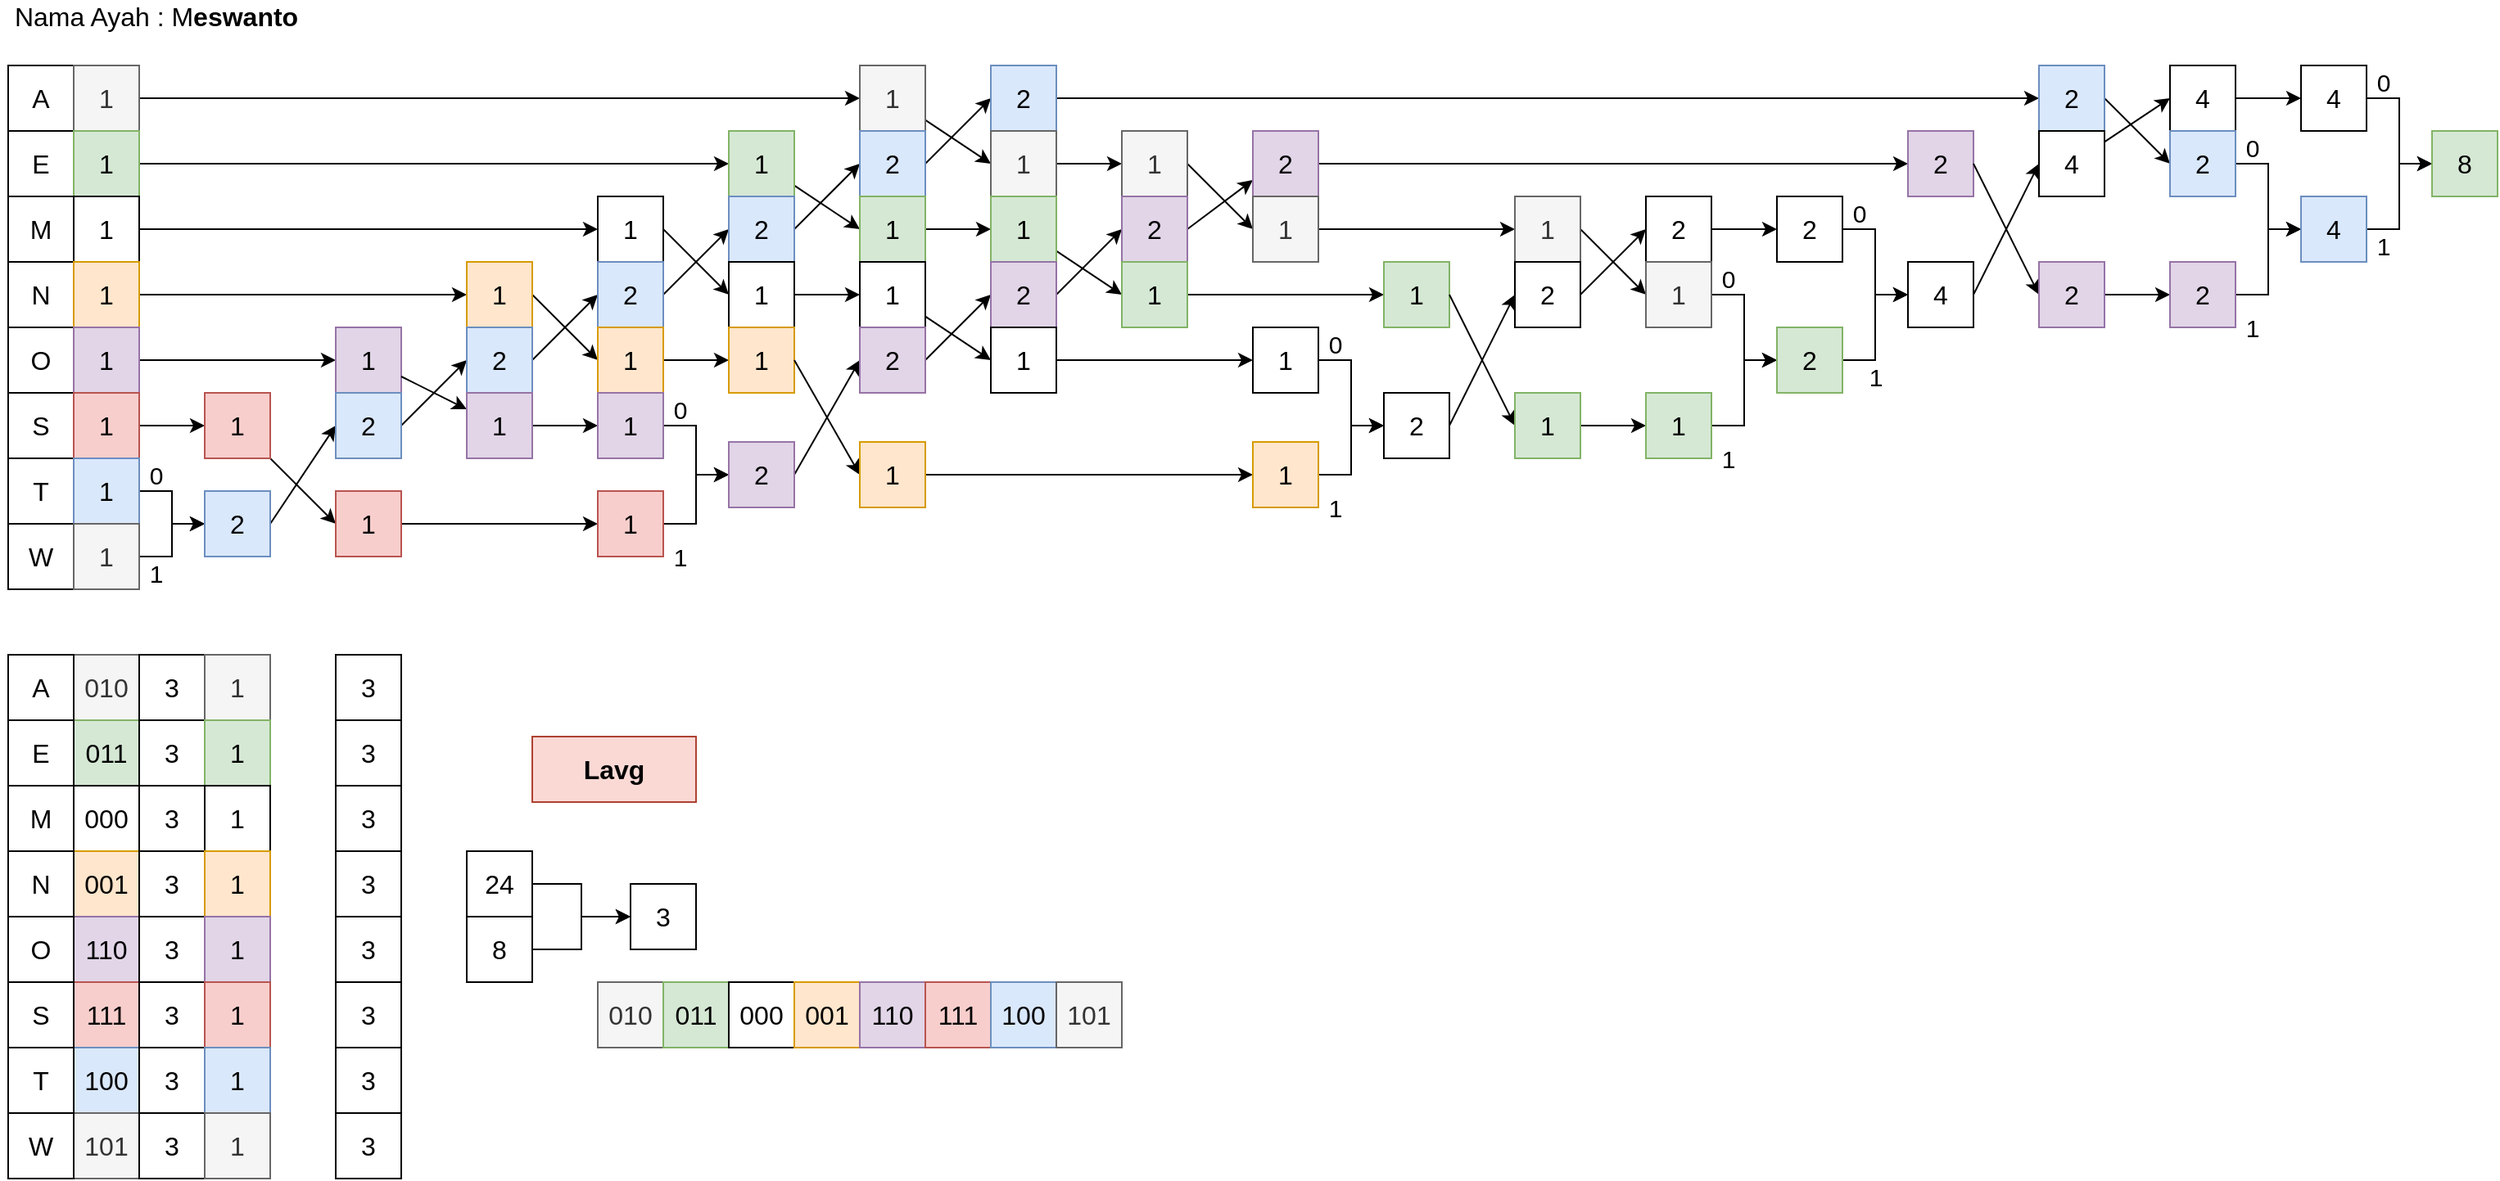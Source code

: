 <mxfile version="13.10.2" type="github" pages="2">
  <diagram id="47_xUVu48802s1G55cAH" name="Ayah">
    <mxGraphModel dx="1552" dy="725" grid="1" gridSize="10" guides="1" tooltips="1" connect="1" arrows="1" fold="1" page="1" pageScale="1" pageWidth="1920" pageHeight="1200" math="0" shadow="0">
      <root>
        <mxCell id="0" />
        <mxCell id="1" parent="0" />
        <mxCell id="9qAJUaaw6qXColUqVFIn-278" value="Nama Ayah : M&lt;b&gt;eswanto&lt;/b&gt;" style="text;html=1;align=center;verticalAlign=middle;resizable=0;points=[];autosize=1;fontSize=16;" vertex="1" parent="1">
          <mxGeometry x="65" y="50" width="190" height="20" as="geometry" />
        </mxCell>
        <mxCell id="9qAJUaaw6qXColUqVFIn-279" value="A" style="rounded=0;whiteSpace=wrap;html=1;fontSize=16;" vertex="1" parent="1">
          <mxGeometry x="70" y="90" width="40" height="40" as="geometry" />
        </mxCell>
        <mxCell id="9qAJUaaw6qXColUqVFIn-280" value="E" style="rounded=0;whiteSpace=wrap;html=1;fontSize=16;" vertex="1" parent="1">
          <mxGeometry x="70" y="130" width="40" height="40" as="geometry" />
        </mxCell>
        <mxCell id="9qAJUaaw6qXColUqVFIn-281" value="M" style="rounded=0;whiteSpace=wrap;html=1;fontSize=16;" vertex="1" parent="1">
          <mxGeometry x="70" y="170" width="40" height="40" as="geometry" />
        </mxCell>
        <mxCell id="9qAJUaaw6qXColUqVFIn-282" value="N" style="rounded=0;whiteSpace=wrap;html=1;fontSize=16;" vertex="1" parent="1">
          <mxGeometry x="70" y="210" width="40" height="40" as="geometry" />
        </mxCell>
        <mxCell id="9qAJUaaw6qXColUqVFIn-283" value="O" style="rounded=0;whiteSpace=wrap;html=1;fontSize=16;" vertex="1" parent="1">
          <mxGeometry x="70" y="250" width="40" height="40" as="geometry" />
        </mxCell>
        <mxCell id="9qAJUaaw6qXColUqVFIn-284" value="S" style="rounded=0;whiteSpace=wrap;html=1;fontSize=16;" vertex="1" parent="1">
          <mxGeometry x="70" y="290" width="40" height="40" as="geometry" />
        </mxCell>
        <mxCell id="9qAJUaaw6qXColUqVFIn-285" value="T" style="rounded=0;whiteSpace=wrap;html=1;fontSize=16;" vertex="1" parent="1">
          <mxGeometry x="70" y="330" width="40" height="40" as="geometry" />
        </mxCell>
        <mxCell id="9qAJUaaw6qXColUqVFIn-286" value="W" style="rounded=0;whiteSpace=wrap;html=1;fontSize=16;" vertex="1" parent="1">
          <mxGeometry x="70" y="370" width="40" height="40" as="geometry" />
        </mxCell>
        <mxCell id="9qAJUaaw6qXColUqVFIn-287" value="" style="rounded=0;orthogonalLoop=1;jettySize=auto;html=1;entryX=0;entryY=0.5;entryDx=0;entryDy=0;" edge="1" source="9qAJUaaw6qXColUqVFIn-288" target="9qAJUaaw6qXColUqVFIn-306" parent="1">
          <mxGeometry relative="1" as="geometry" />
        </mxCell>
        <mxCell id="9qAJUaaw6qXColUqVFIn-288" value="1" style="rounded=0;whiteSpace=wrap;html=1;fontSize=16;fillColor=#f5f5f5;strokeColor=#666666;fontColor=#333333;" vertex="1" parent="1">
          <mxGeometry x="110" y="90" width="40" height="40" as="geometry" />
        </mxCell>
        <mxCell id="9qAJUaaw6qXColUqVFIn-289" value="" style="edgeStyle=none;rounded=0;orthogonalLoop=1;jettySize=auto;html=1;entryX=0;entryY=0.5;entryDx=0;entryDy=0;" edge="1" source="9qAJUaaw6qXColUqVFIn-290" target="9qAJUaaw6qXColUqVFIn-308" parent="1">
          <mxGeometry relative="1" as="geometry" />
        </mxCell>
        <mxCell id="9qAJUaaw6qXColUqVFIn-290" value="1" style="rounded=0;whiteSpace=wrap;html=1;fontSize=16;fillColor=#d5e8d4;strokeColor=#82b366;" vertex="1" parent="1">
          <mxGeometry x="110" y="130" width="40" height="40" as="geometry" />
        </mxCell>
        <mxCell id="9qAJUaaw6qXColUqVFIn-291" value="" style="edgeStyle=none;rounded=0;orthogonalLoop=1;jettySize=auto;html=1;entryX=0;entryY=0.5;entryDx=0;entryDy=0;" edge="1" source="9qAJUaaw6qXColUqVFIn-292" target="9qAJUaaw6qXColUqVFIn-310" parent="1">
          <mxGeometry relative="1" as="geometry" />
        </mxCell>
        <mxCell id="9qAJUaaw6qXColUqVFIn-292" value="1" style="rounded=0;whiteSpace=wrap;html=1;fontSize=16;" vertex="1" parent="1">
          <mxGeometry x="110" y="170" width="40" height="40" as="geometry" />
        </mxCell>
        <mxCell id="9qAJUaaw6qXColUqVFIn-293" value="" style="edgeStyle=none;rounded=0;orthogonalLoop=1;jettySize=auto;html=1;entryX=0;entryY=0.5;entryDx=0;entryDy=0;" edge="1" source="9qAJUaaw6qXColUqVFIn-294" target="9qAJUaaw6qXColUqVFIn-318" parent="1">
          <mxGeometry relative="1" as="geometry">
            <mxPoint x="230" y="240" as="targetPoint" />
          </mxGeometry>
        </mxCell>
        <mxCell id="9qAJUaaw6qXColUqVFIn-294" value="1" style="rounded=0;whiteSpace=wrap;html=1;fontSize=16;fillColor=#ffe6cc;strokeColor=#d79b00;" vertex="1" parent="1">
          <mxGeometry x="110" y="210" width="40" height="40" as="geometry" />
        </mxCell>
        <mxCell id="9qAJUaaw6qXColUqVFIn-295" value="" style="edgeStyle=none;rounded=0;orthogonalLoop=1;jettySize=auto;html=1;entryX=0;entryY=0.5;entryDx=0;entryDy=0;" edge="1" source="9qAJUaaw6qXColUqVFIn-296" target="9qAJUaaw6qXColUqVFIn-311" parent="1">
          <mxGeometry relative="1" as="geometry" />
        </mxCell>
        <mxCell id="9qAJUaaw6qXColUqVFIn-296" value="1" style="rounded=0;whiteSpace=wrap;html=1;fontSize=16;fillColor=#e1d5e7;strokeColor=#9673a6;" vertex="1" parent="1">
          <mxGeometry x="110" y="250" width="40" height="40" as="geometry" />
        </mxCell>
        <mxCell id="9qAJUaaw6qXColUqVFIn-297" value="" style="edgeStyle=none;rounded=0;orthogonalLoop=1;jettySize=auto;html=1;" edge="1" source="9qAJUaaw6qXColUqVFIn-298" target="9qAJUaaw6qXColUqVFIn-313" parent="1">
          <mxGeometry relative="1" as="geometry" />
        </mxCell>
        <mxCell id="9qAJUaaw6qXColUqVFIn-298" value="1" style="rounded=0;whiteSpace=wrap;html=1;fontSize=16;fillColor=#f8cecc;strokeColor=#b85450;" vertex="1" parent="1">
          <mxGeometry x="110" y="290" width="40" height="40" as="geometry" />
        </mxCell>
        <mxCell id="9qAJUaaw6qXColUqVFIn-299" value="" style="edgeStyle=orthogonalEdgeStyle;rounded=0;orthogonalLoop=1;jettySize=auto;html=1;" edge="1" source="9qAJUaaw6qXColUqVFIn-300" target="9qAJUaaw6qXColUqVFIn-304" parent="1">
          <mxGeometry relative="1" as="geometry" />
        </mxCell>
        <mxCell id="9qAJUaaw6qXColUqVFIn-300" value="1" style="rounded=0;whiteSpace=wrap;html=1;fontSize=16;fillColor=#dae8fc;strokeColor=#6c8ebf;" vertex="1" parent="1">
          <mxGeometry x="110" y="330" width="40" height="40" as="geometry" />
        </mxCell>
        <mxCell id="9qAJUaaw6qXColUqVFIn-301" value="" style="edgeStyle=orthogonalEdgeStyle;rounded=0;orthogonalLoop=1;jettySize=auto;html=1;" edge="1" source="9qAJUaaw6qXColUqVFIn-302" target="9qAJUaaw6qXColUqVFIn-304" parent="1">
          <mxGeometry relative="1" as="geometry" />
        </mxCell>
        <mxCell id="9qAJUaaw6qXColUqVFIn-302" value="1" style="rounded=0;whiteSpace=wrap;html=1;fontSize=16;fillColor=#f5f5f5;strokeColor=#666666;fontColor=#333333;" vertex="1" parent="1">
          <mxGeometry x="110" y="370" width="40" height="40" as="geometry" />
        </mxCell>
        <mxCell id="9qAJUaaw6qXColUqVFIn-303" value="" style="edgeStyle=none;rounded=0;orthogonalLoop=1;jettySize=auto;html=1;entryX=0;entryY=0.5;entryDx=0;entryDy=0;exitX=1;exitY=0.5;exitDx=0;exitDy=0;" edge="1" source="9qAJUaaw6qXColUqVFIn-304" parent="1">
          <mxGeometry relative="1" as="geometry">
            <mxPoint x="270" y="310" as="targetPoint" />
          </mxGeometry>
        </mxCell>
        <mxCell id="9qAJUaaw6qXColUqVFIn-304" value="2" style="rounded=0;whiteSpace=wrap;html=1;fontSize=16;fillColor=#dae8fc;strokeColor=#6c8ebf;" vertex="1" parent="1">
          <mxGeometry x="190" y="350" width="40" height="40" as="geometry" />
        </mxCell>
        <mxCell id="9qAJUaaw6qXColUqVFIn-305" value="" style="edgeStyle=none;rounded=0;orthogonalLoop=1;jettySize=auto;html=1;entryX=0;entryY=0.5;entryDx=0;entryDy=0;" edge="1" source="9qAJUaaw6qXColUqVFIn-306" target="9qAJUaaw6qXColUqVFIn-343" parent="1">
          <mxGeometry relative="1" as="geometry" />
        </mxCell>
        <mxCell id="9qAJUaaw6qXColUqVFIn-306" value="1" style="rounded=0;whiteSpace=wrap;html=1;fontSize=16;fillColor=#f5f5f5;strokeColor=#666666;fontColor=#333333;" vertex="1" parent="1">
          <mxGeometry x="590" y="90" width="40" height="40" as="geometry" />
        </mxCell>
        <mxCell id="9qAJUaaw6qXColUqVFIn-307" value="" style="edgeStyle=none;rounded=0;orthogonalLoop=1;jettySize=auto;html=1;entryX=0;entryY=0.5;entryDx=0;entryDy=0;" edge="1" source="9qAJUaaw6qXColUqVFIn-308" target="9qAJUaaw6qXColUqVFIn-337" parent="1">
          <mxGeometry relative="1" as="geometry" />
        </mxCell>
        <mxCell id="9qAJUaaw6qXColUqVFIn-308" value="1" style="rounded=0;whiteSpace=wrap;html=1;fontSize=16;fillColor=#d5e8d4;strokeColor=#82b366;" vertex="1" parent="1">
          <mxGeometry x="510" y="130" width="40" height="40" as="geometry" />
        </mxCell>
        <mxCell id="9qAJUaaw6qXColUqVFIn-309" value="" style="edgeStyle=none;rounded=0;orthogonalLoop=1;jettySize=auto;html=1;entryX=0;entryY=0.5;entryDx=0;entryDy=0;exitX=1;exitY=0.5;exitDx=0;exitDy=0;" edge="1" source="9qAJUaaw6qXColUqVFIn-310" target="9qAJUaaw6qXColUqVFIn-332" parent="1">
          <mxGeometry relative="1" as="geometry" />
        </mxCell>
        <mxCell id="9qAJUaaw6qXColUqVFIn-310" value="1" style="rounded=0;whiteSpace=wrap;html=1;fontSize=16;" vertex="1" parent="1">
          <mxGeometry x="430" y="170" width="40" height="40" as="geometry" />
        </mxCell>
        <mxCell id="9qAJUaaw6qXColUqVFIn-311" value="1" style="rounded=0;whiteSpace=wrap;html=1;fontSize=16;fillColor=#e1d5e7;strokeColor=#9673a6;" vertex="1" parent="1">
          <mxGeometry x="270" y="250" width="40" height="40" as="geometry" />
        </mxCell>
        <mxCell id="9qAJUaaw6qXColUqVFIn-312" value="" style="edgeStyle=none;rounded=0;orthogonalLoop=1;jettySize=auto;html=1;entryX=0;entryY=0.5;entryDx=0;entryDy=0;" edge="1" source="9qAJUaaw6qXColUqVFIn-313" parent="1">
          <mxGeometry relative="1" as="geometry">
            <mxPoint x="270" y="370" as="targetPoint" />
          </mxGeometry>
        </mxCell>
        <mxCell id="9qAJUaaw6qXColUqVFIn-313" value="1" style="rounded=0;whiteSpace=wrap;html=1;fontSize=16;fillColor=#f8cecc;strokeColor=#b85450;" vertex="1" parent="1">
          <mxGeometry x="190" y="290" width="40" height="40" as="geometry" />
        </mxCell>
        <mxCell id="9qAJUaaw6qXColUqVFIn-314" value="" style="edgeStyle=none;rounded=0;orthogonalLoop=1;jettySize=auto;html=1;" edge="1" parent="1">
          <mxGeometry relative="1" as="geometry">
            <mxPoint x="310" y="280" as="sourcePoint" />
            <mxPoint x="350" y="300" as="targetPoint" />
          </mxGeometry>
        </mxCell>
        <mxCell id="9qAJUaaw6qXColUqVFIn-315" value="" style="edgeStyle=none;rounded=0;orthogonalLoop=1;jettySize=auto;html=1;entryX=0;entryY=0.5;entryDx=0;entryDy=0;exitX=1;exitY=0.5;exitDx=0;exitDy=0;" edge="1" source="9qAJUaaw6qXColUqVFIn-316" parent="1">
          <mxGeometry relative="1" as="geometry">
            <mxPoint x="350" y="270" as="targetPoint" />
          </mxGeometry>
        </mxCell>
        <mxCell id="9qAJUaaw6qXColUqVFIn-316" value="2" style="rounded=0;whiteSpace=wrap;html=1;fontSize=16;fillColor=#dae8fc;strokeColor=#6c8ebf;" vertex="1" parent="1">
          <mxGeometry x="270" y="290" width="40" height="40" as="geometry" />
        </mxCell>
        <mxCell id="9qAJUaaw6qXColUqVFIn-317" value="" style="edgeStyle=none;rounded=0;orthogonalLoop=1;jettySize=auto;html=1;entryX=0;entryY=0.5;entryDx=0;entryDy=0;exitX=1;exitY=0.5;exitDx=0;exitDy=0;" edge="1" source="9qAJUaaw6qXColUqVFIn-318" target="9qAJUaaw6qXColUqVFIn-326" parent="1">
          <mxGeometry relative="1" as="geometry" />
        </mxCell>
        <mxCell id="9qAJUaaw6qXColUqVFIn-318" value="1" style="rounded=0;whiteSpace=wrap;html=1;fontSize=16;fillColor=#ffe6cc;strokeColor=#d79b00;" vertex="1" parent="1">
          <mxGeometry x="350" y="210" width="40" height="40" as="geometry" />
        </mxCell>
        <mxCell id="9qAJUaaw6qXColUqVFIn-319" value="" style="edgeStyle=none;rounded=0;orthogonalLoop=1;jettySize=auto;html=1;entryX=0;entryY=0.5;entryDx=0;entryDy=0;exitX=1;exitY=0.5;exitDx=0;exitDy=0;" edge="1" source="9qAJUaaw6qXColUqVFIn-320" target="9qAJUaaw6qXColUqVFIn-324" parent="1">
          <mxGeometry relative="1" as="geometry" />
        </mxCell>
        <mxCell id="9qAJUaaw6qXColUqVFIn-320" value="2" style="rounded=0;whiteSpace=wrap;html=1;fontSize=16;fillColor=#dae8fc;strokeColor=#6c8ebf;" vertex="1" parent="1">
          <mxGeometry x="350" y="250" width="40" height="40" as="geometry" />
        </mxCell>
        <mxCell id="9qAJUaaw6qXColUqVFIn-321" value="" style="edgeStyle=none;rounded=0;orthogonalLoop=1;jettySize=auto;html=1;" edge="1" source="9qAJUaaw6qXColUqVFIn-322" target="9qAJUaaw6qXColUqVFIn-328" parent="1">
          <mxGeometry relative="1" as="geometry" />
        </mxCell>
        <mxCell id="9qAJUaaw6qXColUqVFIn-322" value="1" style="rounded=0;whiteSpace=wrap;html=1;fontSize=16;fillColor=#e1d5e7;strokeColor=#9673a6;" vertex="1" parent="1">
          <mxGeometry x="350" y="290" width="40" height="40" as="geometry" />
        </mxCell>
        <mxCell id="9qAJUaaw6qXColUqVFIn-323" value="" style="edgeStyle=none;rounded=0;orthogonalLoop=1;jettySize=auto;html=1;entryX=0;entryY=0.5;entryDx=0;entryDy=0;exitX=1;exitY=0.5;exitDx=0;exitDy=0;" edge="1" source="9qAJUaaw6qXColUqVFIn-324" target="9qAJUaaw6qXColUqVFIn-330" parent="1">
          <mxGeometry relative="1" as="geometry" />
        </mxCell>
        <mxCell id="9qAJUaaw6qXColUqVFIn-324" value="2" style="rounded=0;whiteSpace=wrap;html=1;fontSize=16;fillColor=#dae8fc;strokeColor=#6c8ebf;" vertex="1" parent="1">
          <mxGeometry x="430" y="210" width="40" height="40" as="geometry" />
        </mxCell>
        <mxCell id="9qAJUaaw6qXColUqVFIn-325" value="" style="edgeStyle=none;rounded=0;orthogonalLoop=1;jettySize=auto;html=1;" edge="1" source="9qAJUaaw6qXColUqVFIn-326" target="9qAJUaaw6qXColUqVFIn-333" parent="1">
          <mxGeometry relative="1" as="geometry" />
        </mxCell>
        <mxCell id="9qAJUaaw6qXColUqVFIn-326" value="1" style="rounded=0;whiteSpace=wrap;html=1;fontSize=16;fillColor=#ffe6cc;strokeColor=#d79b00;" vertex="1" parent="1">
          <mxGeometry x="430" y="250" width="40" height="40" as="geometry" />
        </mxCell>
        <mxCell id="9qAJUaaw6qXColUqVFIn-327" value="" style="edgeStyle=orthogonalEdgeStyle;rounded=0;orthogonalLoop=1;jettySize=auto;html=1;entryX=0;entryY=0.5;entryDx=0;entryDy=0;" edge="1" source="9qAJUaaw6qXColUqVFIn-328" target="9qAJUaaw6qXColUqVFIn-349" parent="1">
          <mxGeometry relative="1" as="geometry" />
        </mxCell>
        <mxCell id="9qAJUaaw6qXColUqVFIn-328" value="1" style="rounded=0;whiteSpace=wrap;html=1;fontSize=16;fillColor=#e1d5e7;strokeColor=#9673a6;" vertex="1" parent="1">
          <mxGeometry x="430" y="290" width="40" height="40" as="geometry" />
        </mxCell>
        <mxCell id="9qAJUaaw6qXColUqVFIn-329" value="" style="edgeStyle=none;rounded=0;orthogonalLoop=1;jettySize=auto;html=1;entryX=0;entryY=0.5;entryDx=0;entryDy=0;exitX=1;exitY=0.5;exitDx=0;exitDy=0;" edge="1" source="9qAJUaaw6qXColUqVFIn-330" target="9qAJUaaw6qXColUqVFIn-335" parent="1">
          <mxGeometry relative="1" as="geometry" />
        </mxCell>
        <mxCell id="9qAJUaaw6qXColUqVFIn-330" value="2" style="rounded=0;whiteSpace=wrap;html=1;fontSize=16;fillColor=#dae8fc;strokeColor=#6c8ebf;" vertex="1" parent="1">
          <mxGeometry x="510" y="170" width="40" height="40" as="geometry" />
        </mxCell>
        <mxCell id="9qAJUaaw6qXColUqVFIn-331" value="" style="edgeStyle=none;rounded=0;orthogonalLoop=1;jettySize=auto;html=1;" edge="1" source="9qAJUaaw6qXColUqVFIn-332" target="9qAJUaaw6qXColUqVFIn-339" parent="1">
          <mxGeometry relative="1" as="geometry" />
        </mxCell>
        <mxCell id="9qAJUaaw6qXColUqVFIn-332" value="1" style="rounded=0;whiteSpace=wrap;html=1;fontSize=16;" vertex="1" parent="1">
          <mxGeometry x="510" y="210" width="40" height="40" as="geometry" />
        </mxCell>
        <mxCell id="9qAJUaaw6qXColUqVFIn-333" value="1" style="rounded=0;whiteSpace=wrap;html=1;fontSize=16;fillColor=#ffe6cc;strokeColor=#d79b00;" vertex="1" parent="1">
          <mxGeometry x="510" y="250" width="40" height="40" as="geometry" />
        </mxCell>
        <mxCell id="9qAJUaaw6qXColUqVFIn-334" value="" style="edgeStyle=none;rounded=0;orthogonalLoop=1;jettySize=auto;html=1;entryX=0;entryY=0.5;entryDx=0;entryDy=0;" edge="1" target="9qAJUaaw6qXColUqVFIn-341" parent="1">
          <mxGeometry relative="1" as="geometry">
            <mxPoint x="630" y="150" as="sourcePoint" />
          </mxGeometry>
        </mxCell>
        <mxCell id="9qAJUaaw6qXColUqVFIn-335" value="2" style="rounded=0;whiteSpace=wrap;html=1;fontSize=16;fillColor=#dae8fc;strokeColor=#6c8ebf;" vertex="1" parent="1">
          <mxGeometry x="590" y="130" width="40" height="40" as="geometry" />
        </mxCell>
        <mxCell id="9qAJUaaw6qXColUqVFIn-336" value="" style="edgeStyle=none;rounded=0;orthogonalLoop=1;jettySize=auto;html=1;entryX=0;entryY=0.5;entryDx=0;entryDy=0;" edge="1" source="9qAJUaaw6qXColUqVFIn-337" target="9qAJUaaw6qXColUqVFIn-355" parent="1">
          <mxGeometry relative="1" as="geometry" />
        </mxCell>
        <mxCell id="9qAJUaaw6qXColUqVFIn-337" value="1" style="rounded=0;whiteSpace=wrap;html=1;fontSize=16;fillColor=#d5e8d4;strokeColor=#82b366;" vertex="1" parent="1">
          <mxGeometry x="590" y="170" width="40" height="40" as="geometry" />
        </mxCell>
        <mxCell id="9qAJUaaw6qXColUqVFIn-338" value="" style="edgeStyle=none;rounded=0;orthogonalLoop=1;jettySize=auto;html=1;entryX=0;entryY=0.5;entryDx=0;entryDy=0;" edge="1" source="9qAJUaaw6qXColUqVFIn-339" target="9qAJUaaw6qXColUqVFIn-364" parent="1">
          <mxGeometry relative="1" as="geometry" />
        </mxCell>
        <mxCell id="9qAJUaaw6qXColUqVFIn-339" value="1" style="rounded=0;whiteSpace=wrap;html=1;fontSize=16;" vertex="1" parent="1">
          <mxGeometry x="590" y="210" width="40" height="40" as="geometry" />
        </mxCell>
        <mxCell id="9qAJUaaw6qXColUqVFIn-340" value="" style="edgeStyle=none;rounded=0;orthogonalLoop=1;jettySize=auto;html=1;" edge="1" source="9qAJUaaw6qXColUqVFIn-341" target="9qAJUaaw6qXColUqVFIn-351" parent="1">
          <mxGeometry relative="1" as="geometry" />
        </mxCell>
        <mxCell id="9qAJUaaw6qXColUqVFIn-341" value="2" style="rounded=0;whiteSpace=wrap;html=1;fontSize=16;fillColor=#dae8fc;strokeColor=#6c8ebf;" vertex="1" parent="1">
          <mxGeometry x="670" y="90" width="40" height="40" as="geometry" />
        </mxCell>
        <mxCell id="9qAJUaaw6qXColUqVFIn-342" value="" style="edgeStyle=none;rounded=0;orthogonalLoop=1;jettySize=auto;html=1;entryX=0;entryY=0.5;entryDx=0;entryDy=0;" edge="1" source="9qAJUaaw6qXColUqVFIn-343" target="9qAJUaaw6qXColUqVFIn-353" parent="1">
          <mxGeometry relative="1" as="geometry" />
        </mxCell>
        <mxCell id="9qAJUaaw6qXColUqVFIn-343" value="1" style="rounded=0;whiteSpace=wrap;html=1;fontSize=16;fillColor=#f5f5f5;strokeColor=#666666;fontColor=#333333;" vertex="1" parent="1">
          <mxGeometry x="670" y="130" width="40" height="40" as="geometry" />
        </mxCell>
        <mxCell id="9qAJUaaw6qXColUqVFIn-344" value="" style="edgeStyle=none;rounded=0;orthogonalLoop=1;jettySize=auto;html=1;" edge="1" source="9qAJUaaw6qXColUqVFIn-345" target="9qAJUaaw6qXColUqVFIn-347" parent="1">
          <mxGeometry relative="1" as="geometry" />
        </mxCell>
        <mxCell id="9qAJUaaw6qXColUqVFIn-345" value="1" style="rounded=0;whiteSpace=wrap;html=1;fontSize=16;fillColor=#f8cecc;strokeColor=#b85450;" vertex="1" parent="1">
          <mxGeometry x="270" y="350" width="40" height="40" as="geometry" />
        </mxCell>
        <mxCell id="9qAJUaaw6qXColUqVFIn-346" value="" style="edgeStyle=orthogonalEdgeStyle;rounded=0;orthogonalLoop=1;jettySize=auto;html=1;" edge="1" source="9qAJUaaw6qXColUqVFIn-347" target="9qAJUaaw6qXColUqVFIn-349" parent="1">
          <mxGeometry relative="1" as="geometry" />
        </mxCell>
        <mxCell id="9qAJUaaw6qXColUqVFIn-347" value="1" style="rounded=0;whiteSpace=wrap;html=1;fontSize=16;fillColor=#f8cecc;strokeColor=#b85450;" vertex="1" parent="1">
          <mxGeometry x="430" y="350" width="40" height="40" as="geometry" />
        </mxCell>
        <mxCell id="9qAJUaaw6qXColUqVFIn-348" value="" style="edgeStyle=none;rounded=0;orthogonalLoop=1;jettySize=auto;html=1;entryX=0;entryY=0.5;entryDx=0;entryDy=0;exitX=1;exitY=0.5;exitDx=0;exitDy=0;" edge="1" source="9qAJUaaw6qXColUqVFIn-349" target="9qAJUaaw6qXColUqVFIn-358" parent="1">
          <mxGeometry relative="1" as="geometry" />
        </mxCell>
        <mxCell id="9qAJUaaw6qXColUqVFIn-349" value="2" style="rounded=0;whiteSpace=wrap;html=1;fontSize=16;fillColor=#e1d5e7;strokeColor=#9673a6;" vertex="1" parent="1">
          <mxGeometry x="510" y="320" width="40" height="40" as="geometry" />
        </mxCell>
        <mxCell id="9qAJUaaw6qXColUqVFIn-350" value="" style="edgeStyle=none;rounded=0;orthogonalLoop=1;jettySize=auto;html=1;entryX=0;entryY=0.5;entryDx=0;entryDy=0;exitX=1;exitY=0.5;exitDx=0;exitDy=0;" edge="1" source="9qAJUaaw6qXColUqVFIn-351" target="9qAJUaaw6qXColUqVFIn-408" parent="1">
          <mxGeometry relative="1" as="geometry" />
        </mxCell>
        <mxCell id="9qAJUaaw6qXColUqVFIn-351" value="2" style="rounded=0;whiteSpace=wrap;html=1;fontSize=16;fillColor=#dae8fc;strokeColor=#6c8ebf;" vertex="1" parent="1">
          <mxGeometry x="1310" y="90" width="40" height="40" as="geometry" />
        </mxCell>
        <mxCell id="9qAJUaaw6qXColUqVFIn-352" value="" style="edgeStyle=none;rounded=0;orthogonalLoop=1;jettySize=auto;html=1;entryX=0;entryY=0.5;entryDx=0;entryDy=0;exitX=1;exitY=0.5;exitDx=0;exitDy=0;" edge="1" source="9qAJUaaw6qXColUqVFIn-353" target="9qAJUaaw6qXColUqVFIn-374" parent="1">
          <mxGeometry relative="1" as="geometry" />
        </mxCell>
        <mxCell id="9qAJUaaw6qXColUqVFIn-353" value="1" style="rounded=0;whiteSpace=wrap;html=1;fontSize=16;fillColor=#f5f5f5;strokeColor=#666666;fontColor=#333333;" vertex="1" parent="1">
          <mxGeometry x="750" y="130" width="40" height="40" as="geometry" />
        </mxCell>
        <mxCell id="9qAJUaaw6qXColUqVFIn-354" value="" style="edgeStyle=none;rounded=0;orthogonalLoop=1;jettySize=auto;html=1;entryX=0;entryY=0.5;entryDx=0;entryDy=0;" edge="1" source="9qAJUaaw6qXColUqVFIn-355" target="9qAJUaaw6qXColUqVFIn-368" parent="1">
          <mxGeometry relative="1" as="geometry" />
        </mxCell>
        <mxCell id="9qAJUaaw6qXColUqVFIn-355" value="1" style="rounded=0;whiteSpace=wrap;html=1;fontSize=16;fillColor=#d5e8d4;strokeColor=#82b366;" vertex="1" parent="1">
          <mxGeometry x="670" y="170" width="40" height="40" as="geometry" />
        </mxCell>
        <mxCell id="9qAJUaaw6qXColUqVFIn-356" value="" style="edgeStyle=none;rounded=0;orthogonalLoop=1;jettySize=auto;html=1;entryX=0;entryY=0.5;entryDx=0;entryDy=0;exitX=1;exitY=0.5;exitDx=0;exitDy=0;" edge="1" source="9qAJUaaw6qXColUqVFIn-333" target="9qAJUaaw6qXColUqVFIn-360" parent="1">
          <mxGeometry relative="1" as="geometry">
            <mxPoint x="590" y="290" as="sourcePoint" />
          </mxGeometry>
        </mxCell>
        <mxCell id="9qAJUaaw6qXColUqVFIn-357" value="" style="edgeStyle=none;rounded=0;orthogonalLoop=1;jettySize=auto;html=1;entryX=0;entryY=0.5;entryDx=0;entryDy=0;exitX=1;exitY=0.5;exitDx=0;exitDy=0;" edge="1" source="9qAJUaaw6qXColUqVFIn-358" target="9qAJUaaw6qXColUqVFIn-362" parent="1">
          <mxGeometry relative="1" as="geometry" />
        </mxCell>
        <mxCell id="9qAJUaaw6qXColUqVFIn-358" value="2" style="rounded=0;whiteSpace=wrap;html=1;fontSize=16;fillColor=#e1d5e7;strokeColor=#9673a6;" vertex="1" parent="1">
          <mxGeometry x="590" y="250" width="40" height="40" as="geometry" />
        </mxCell>
        <mxCell id="9qAJUaaw6qXColUqVFIn-359" value="" style="edgeStyle=none;rounded=0;orthogonalLoop=1;jettySize=auto;html=1;" edge="1" source="9qAJUaaw6qXColUqVFIn-360" target="9qAJUaaw6qXColUqVFIn-376" parent="1">
          <mxGeometry relative="1" as="geometry" />
        </mxCell>
        <mxCell id="9qAJUaaw6qXColUqVFIn-360" value="1" style="rounded=0;whiteSpace=wrap;html=1;fontSize=16;fillColor=#ffe6cc;strokeColor=#d79b00;" vertex="1" parent="1">
          <mxGeometry x="590" y="320" width="40" height="40" as="geometry" />
        </mxCell>
        <mxCell id="9qAJUaaw6qXColUqVFIn-361" value="" style="edgeStyle=none;rounded=0;orthogonalLoop=1;jettySize=auto;html=1;entryX=0;entryY=0.5;entryDx=0;entryDy=0;" edge="1" target="9qAJUaaw6qXColUqVFIn-366" parent="1">
          <mxGeometry relative="1" as="geometry">
            <mxPoint x="710" y="230" as="sourcePoint" />
          </mxGeometry>
        </mxCell>
        <mxCell id="9qAJUaaw6qXColUqVFIn-362" value="2" style="rounded=0;whiteSpace=wrap;html=1;fontSize=16;fillColor=#e1d5e7;strokeColor=#9673a6;" vertex="1" parent="1">
          <mxGeometry x="670" y="210" width="40" height="40" as="geometry" />
        </mxCell>
        <mxCell id="9qAJUaaw6qXColUqVFIn-363" value="" style="edgeStyle=none;rounded=0;orthogonalLoop=1;jettySize=auto;html=1;" edge="1" source="9qAJUaaw6qXColUqVFIn-364" target="9qAJUaaw6qXColUqVFIn-370" parent="1">
          <mxGeometry relative="1" as="geometry" />
        </mxCell>
        <mxCell id="9qAJUaaw6qXColUqVFIn-364" value="1" style="rounded=0;whiteSpace=wrap;html=1;fontSize=16;" vertex="1" parent="1">
          <mxGeometry x="670" y="250" width="40" height="40" as="geometry" />
        </mxCell>
        <mxCell id="9qAJUaaw6qXColUqVFIn-365" value="" style="rounded=0;orthogonalLoop=1;jettySize=auto;html=1;entryX=0;entryY=0.75;entryDx=0;entryDy=0;" edge="1" target="9qAJUaaw6qXColUqVFIn-372" parent="1">
          <mxGeometry relative="1" as="geometry">
            <mxPoint x="790" y="190" as="sourcePoint" />
          </mxGeometry>
        </mxCell>
        <mxCell id="9qAJUaaw6qXColUqVFIn-366" value="2" style="rounded=0;whiteSpace=wrap;html=1;fontSize=16;fillColor=#e1d5e7;strokeColor=#9673a6;" vertex="1" parent="1">
          <mxGeometry x="750" y="170" width="40" height="40" as="geometry" />
        </mxCell>
        <mxCell id="9qAJUaaw6qXColUqVFIn-367" value="" style="edgeStyle=none;rounded=0;orthogonalLoop=1;jettySize=auto;html=1;entryX=0;entryY=0.5;entryDx=0;entryDy=0;" edge="1" source="9qAJUaaw6qXColUqVFIn-368" target="9qAJUaaw6qXColUqVFIn-380" parent="1">
          <mxGeometry relative="1" as="geometry" />
        </mxCell>
        <mxCell id="9qAJUaaw6qXColUqVFIn-368" value="1" style="rounded=0;whiteSpace=wrap;html=1;fontSize=16;fillColor=#d5e8d4;strokeColor=#82b366;" vertex="1" parent="1">
          <mxGeometry x="750" y="210" width="40" height="40" as="geometry" />
        </mxCell>
        <mxCell id="9qAJUaaw6qXColUqVFIn-369" value="" style="edgeStyle=orthogonalEdgeStyle;rounded=0;orthogonalLoop=1;jettySize=auto;html=1;" edge="1" source="9qAJUaaw6qXColUqVFIn-370" target="9qAJUaaw6qXColUqVFIn-382" parent="1">
          <mxGeometry relative="1" as="geometry" />
        </mxCell>
        <mxCell id="9qAJUaaw6qXColUqVFIn-370" value="1" style="rounded=0;whiteSpace=wrap;html=1;fontSize=16;" vertex="1" parent="1">
          <mxGeometry x="830" y="250" width="40" height="40" as="geometry" />
        </mxCell>
        <mxCell id="9qAJUaaw6qXColUqVFIn-371" value="" style="edgeStyle=none;rounded=0;orthogonalLoop=1;jettySize=auto;html=1;entryX=0;entryY=0.5;entryDx=0;entryDy=0;" edge="1" source="9qAJUaaw6qXColUqVFIn-372" target="9qAJUaaw6qXColUqVFIn-377" parent="1">
          <mxGeometry relative="1" as="geometry" />
        </mxCell>
        <mxCell id="9qAJUaaw6qXColUqVFIn-372" value="2" style="rounded=0;whiteSpace=wrap;html=1;fontSize=16;fillColor=#e1d5e7;strokeColor=#9673a6;" vertex="1" parent="1">
          <mxGeometry x="830" y="130" width="40" height="40" as="geometry" />
        </mxCell>
        <mxCell id="9qAJUaaw6qXColUqVFIn-373" value="" style="edgeStyle=none;rounded=0;orthogonalLoop=1;jettySize=auto;html=1;entryX=0;entryY=0.5;entryDx=0;entryDy=0;" edge="1" source="9qAJUaaw6qXColUqVFIn-374" target="9qAJUaaw6qXColUqVFIn-379" parent="1">
          <mxGeometry relative="1" as="geometry">
            <mxPoint x="900" y="190" as="targetPoint" />
          </mxGeometry>
        </mxCell>
        <mxCell id="9qAJUaaw6qXColUqVFIn-374" value="1" style="rounded=0;whiteSpace=wrap;html=1;fontSize=16;fillColor=#f5f5f5;strokeColor=#666666;fontColor=#333333;" vertex="1" parent="1">
          <mxGeometry x="830" y="170" width="40" height="40" as="geometry" />
        </mxCell>
        <mxCell id="9qAJUaaw6qXColUqVFIn-375" value="" style="edgeStyle=orthogonalEdgeStyle;rounded=0;orthogonalLoop=1;jettySize=auto;html=1;" edge="1" source="9qAJUaaw6qXColUqVFIn-376" target="9qAJUaaw6qXColUqVFIn-382" parent="1">
          <mxGeometry relative="1" as="geometry" />
        </mxCell>
        <mxCell id="9qAJUaaw6qXColUqVFIn-376" value="1" style="rounded=0;whiteSpace=wrap;html=1;fontSize=16;fillColor=#ffe6cc;strokeColor=#d79b00;" vertex="1" parent="1">
          <mxGeometry x="830" y="320" width="40" height="40" as="geometry" />
        </mxCell>
        <mxCell id="9qAJUaaw6qXColUqVFIn-377" value="2" style="rounded=0;whiteSpace=wrap;html=1;fontSize=16;fillColor=#e1d5e7;strokeColor=#9673a6;" vertex="1" parent="1">
          <mxGeometry x="1230" y="130" width="40" height="40" as="geometry" />
        </mxCell>
        <mxCell id="9qAJUaaw6qXColUqVFIn-378" value="" style="edgeStyle=none;rounded=0;orthogonalLoop=1;jettySize=auto;html=1;entryX=0;entryY=0.5;entryDx=0;entryDy=0;exitX=1;exitY=0.5;exitDx=0;exitDy=0;" edge="1" source="9qAJUaaw6qXColUqVFIn-379" target="9qAJUaaw6qXColUqVFIn-391" parent="1">
          <mxGeometry relative="1" as="geometry" />
        </mxCell>
        <mxCell id="9qAJUaaw6qXColUqVFIn-379" value="1" style="rounded=0;whiteSpace=wrap;html=1;fontSize=16;fillColor=#f5f5f5;strokeColor=#666666;fontColor=#333333;" vertex="1" parent="1">
          <mxGeometry x="990" y="170" width="40" height="40" as="geometry" />
        </mxCell>
        <mxCell id="9qAJUaaw6qXColUqVFIn-380" value="1" style="rounded=0;whiteSpace=wrap;html=1;fontSize=16;fillColor=#d5e8d4;strokeColor=#82b366;" vertex="1" parent="1">
          <mxGeometry x="910" y="210" width="40" height="40" as="geometry" />
        </mxCell>
        <mxCell id="9qAJUaaw6qXColUqVFIn-381" value="" style="edgeStyle=none;rounded=0;orthogonalLoop=1;jettySize=auto;html=1;entryX=0;entryY=0.5;entryDx=0;entryDy=0;exitX=1;exitY=0.5;exitDx=0;exitDy=0;" edge="1" source="9qAJUaaw6qXColUqVFIn-382" target="9qAJUaaw6qXColUqVFIn-385" parent="1">
          <mxGeometry relative="1" as="geometry" />
        </mxCell>
        <mxCell id="9qAJUaaw6qXColUqVFIn-382" value="2" style="rounded=0;whiteSpace=wrap;html=1;fontSize=16;" vertex="1" parent="1">
          <mxGeometry x="910" y="290" width="40" height="40" as="geometry" />
        </mxCell>
        <mxCell id="9qAJUaaw6qXColUqVFIn-383" value="" style="edgeStyle=none;rounded=0;orthogonalLoop=1;jettySize=auto;html=1;entryX=0;entryY=0.5;entryDx=0;entryDy=0;exitX=1;exitY=0.5;exitDx=0;exitDy=0;" edge="1" target="9qAJUaaw6qXColUqVFIn-387" parent="1">
          <mxGeometry relative="1" as="geometry">
            <mxPoint x="950" y="230" as="sourcePoint" />
          </mxGeometry>
        </mxCell>
        <mxCell id="9qAJUaaw6qXColUqVFIn-384" value="" style="edgeStyle=none;rounded=0;orthogonalLoop=1;jettySize=auto;html=1;entryX=0;entryY=0.5;entryDx=0;entryDy=0;exitX=1;exitY=0.5;exitDx=0;exitDy=0;" edge="1" source="9qAJUaaw6qXColUqVFIn-385" target="9qAJUaaw6qXColUqVFIn-389" parent="1">
          <mxGeometry relative="1" as="geometry" />
        </mxCell>
        <mxCell id="9qAJUaaw6qXColUqVFIn-385" value="2" style="rounded=0;whiteSpace=wrap;html=1;fontSize=16;" vertex="1" parent="1">
          <mxGeometry x="990" y="210" width="40" height="40" as="geometry" />
        </mxCell>
        <mxCell id="9qAJUaaw6qXColUqVFIn-386" value="" style="edgeStyle=none;rounded=0;orthogonalLoop=1;jettySize=auto;html=1;" edge="1" source="9qAJUaaw6qXColUqVFIn-387" target="9qAJUaaw6qXColUqVFIn-393" parent="1">
          <mxGeometry relative="1" as="geometry" />
        </mxCell>
        <mxCell id="9qAJUaaw6qXColUqVFIn-387" value="1" style="rounded=0;whiteSpace=wrap;html=1;fontSize=16;fillColor=#d5e8d4;strokeColor=#82b366;" vertex="1" parent="1">
          <mxGeometry x="990" y="290" width="40" height="40" as="geometry" />
        </mxCell>
        <mxCell id="9qAJUaaw6qXColUqVFIn-388" value="" style="edgeStyle=orthogonalEdgeStyle;rounded=0;orthogonalLoop=1;jettySize=auto;html=1;" edge="1" source="9qAJUaaw6qXColUqVFIn-389" target="9qAJUaaw6qXColUqVFIn-397" parent="1">
          <mxGeometry relative="1" as="geometry" />
        </mxCell>
        <mxCell id="9qAJUaaw6qXColUqVFIn-389" value="2" style="rounded=0;whiteSpace=wrap;html=1;fontSize=16;" vertex="1" parent="1">
          <mxGeometry x="1070" y="170" width="40" height="40" as="geometry" />
        </mxCell>
        <mxCell id="9qAJUaaw6qXColUqVFIn-390" value="" style="edgeStyle=orthogonalEdgeStyle;rounded=0;orthogonalLoop=1;jettySize=auto;html=1;" edge="1" source="9qAJUaaw6qXColUqVFIn-391" target="9qAJUaaw6qXColUqVFIn-395" parent="1">
          <mxGeometry relative="1" as="geometry" />
        </mxCell>
        <mxCell id="9qAJUaaw6qXColUqVFIn-391" value="1" style="rounded=0;whiteSpace=wrap;html=1;fontSize=16;fillColor=#f5f5f5;strokeColor=#666666;fontColor=#333333;" vertex="1" parent="1">
          <mxGeometry x="1070" y="210" width="40" height="40" as="geometry" />
        </mxCell>
        <mxCell id="9qAJUaaw6qXColUqVFIn-392" value="" style="edgeStyle=orthogonalEdgeStyle;rounded=0;orthogonalLoop=1;jettySize=auto;html=1;" edge="1" source="9qAJUaaw6qXColUqVFIn-393" target="9qAJUaaw6qXColUqVFIn-395" parent="1">
          <mxGeometry relative="1" as="geometry" />
        </mxCell>
        <mxCell id="9qAJUaaw6qXColUqVFIn-393" value="1" style="rounded=0;whiteSpace=wrap;html=1;fontSize=16;fillColor=#d5e8d4;strokeColor=#82b366;" vertex="1" parent="1">
          <mxGeometry x="1070" y="290" width="40" height="40" as="geometry" />
        </mxCell>
        <mxCell id="9qAJUaaw6qXColUqVFIn-394" value="" style="edgeStyle=orthogonalEdgeStyle;rounded=0;orthogonalLoop=1;jettySize=auto;html=1;" edge="1" source="9qAJUaaw6qXColUqVFIn-395" target="9qAJUaaw6qXColUqVFIn-399" parent="1">
          <mxGeometry relative="1" as="geometry" />
        </mxCell>
        <mxCell id="9qAJUaaw6qXColUqVFIn-395" value="2" style="rounded=0;whiteSpace=wrap;html=1;fontSize=16;fillColor=#d5e8d4;strokeColor=#82b366;" vertex="1" parent="1">
          <mxGeometry x="1150" y="250" width="40" height="40" as="geometry" />
        </mxCell>
        <mxCell id="9qAJUaaw6qXColUqVFIn-396" value="" style="edgeStyle=orthogonalEdgeStyle;rounded=0;orthogonalLoop=1;jettySize=auto;html=1;" edge="1" source="9qAJUaaw6qXColUqVFIn-397" target="9qAJUaaw6qXColUqVFIn-399" parent="1">
          <mxGeometry relative="1" as="geometry" />
        </mxCell>
        <mxCell id="9qAJUaaw6qXColUqVFIn-397" value="2" style="rounded=0;whiteSpace=wrap;html=1;fontSize=16;" vertex="1" parent="1">
          <mxGeometry x="1150" y="170" width="40" height="40" as="geometry" />
        </mxCell>
        <mxCell id="9qAJUaaw6qXColUqVFIn-398" value="" style="edgeStyle=none;rounded=0;orthogonalLoop=1;jettySize=auto;html=1;entryX=0;entryY=0.5;entryDx=0;entryDy=0;exitX=1;exitY=0.5;exitDx=0;exitDy=0;" edge="1" source="9qAJUaaw6qXColUqVFIn-399" target="9qAJUaaw6qXColUqVFIn-402" parent="1">
          <mxGeometry relative="1" as="geometry" />
        </mxCell>
        <mxCell id="9qAJUaaw6qXColUqVFIn-399" value="4" style="rounded=0;whiteSpace=wrap;html=1;fontSize=16;" vertex="1" parent="1">
          <mxGeometry x="1230" y="210" width="40" height="40" as="geometry" />
        </mxCell>
        <mxCell id="9qAJUaaw6qXColUqVFIn-400" value="" style="edgeStyle=none;rounded=0;orthogonalLoop=1;jettySize=auto;html=1;entryX=0;entryY=0.5;entryDx=0;entryDy=0;exitX=1;exitY=0.5;exitDx=0;exitDy=0;" edge="1" target="9qAJUaaw6qXColUqVFIn-404" parent="1">
          <mxGeometry relative="1" as="geometry">
            <mxPoint x="1270" y="150" as="sourcePoint" />
          </mxGeometry>
        </mxCell>
        <mxCell id="9qAJUaaw6qXColUqVFIn-401" value="" style="edgeStyle=none;rounded=0;orthogonalLoop=1;jettySize=auto;html=1;entryX=0;entryY=0.5;entryDx=0;entryDy=0;" edge="1" source="9qAJUaaw6qXColUqVFIn-402" target="9qAJUaaw6qXColUqVFIn-406" parent="1">
          <mxGeometry relative="1" as="geometry" />
        </mxCell>
        <mxCell id="9qAJUaaw6qXColUqVFIn-402" value="4" style="rounded=0;whiteSpace=wrap;html=1;fontSize=16;" vertex="1" parent="1">
          <mxGeometry x="1310" y="130" width="40" height="40" as="geometry" />
        </mxCell>
        <mxCell id="9qAJUaaw6qXColUqVFIn-403" value="" style="edgeStyle=none;rounded=0;orthogonalLoop=1;jettySize=auto;html=1;" edge="1" source="9qAJUaaw6qXColUqVFIn-404" target="9qAJUaaw6qXColUqVFIn-410" parent="1">
          <mxGeometry relative="1" as="geometry" />
        </mxCell>
        <mxCell id="9qAJUaaw6qXColUqVFIn-404" value="2" style="rounded=0;whiteSpace=wrap;html=1;fontSize=16;fillColor=#e1d5e7;strokeColor=#9673a6;" vertex="1" parent="1">
          <mxGeometry x="1310" y="210" width="40" height="40" as="geometry" />
        </mxCell>
        <mxCell id="9qAJUaaw6qXColUqVFIn-405" value="" style="edgeStyle=orthogonalEdgeStyle;rounded=0;orthogonalLoop=1;jettySize=auto;html=1;" edge="1" source="9qAJUaaw6qXColUqVFIn-406" target="9qAJUaaw6qXColUqVFIn-414" parent="1">
          <mxGeometry relative="1" as="geometry" />
        </mxCell>
        <mxCell id="9qAJUaaw6qXColUqVFIn-406" value="4" style="rounded=0;whiteSpace=wrap;html=1;fontSize=16;" vertex="1" parent="1">
          <mxGeometry x="1390" y="90" width="40" height="40" as="geometry" />
        </mxCell>
        <mxCell id="9qAJUaaw6qXColUqVFIn-407" value="" style="edgeStyle=orthogonalEdgeStyle;rounded=0;orthogonalLoop=1;jettySize=auto;html=1;" edge="1" source="9qAJUaaw6qXColUqVFIn-408" target="9qAJUaaw6qXColUqVFIn-412" parent="1">
          <mxGeometry relative="1" as="geometry" />
        </mxCell>
        <mxCell id="9qAJUaaw6qXColUqVFIn-408" value="2" style="rounded=0;whiteSpace=wrap;html=1;fontSize=16;fillColor=#dae8fc;strokeColor=#6c8ebf;" vertex="1" parent="1">
          <mxGeometry x="1390" y="130" width="40" height="40" as="geometry" />
        </mxCell>
        <mxCell id="9qAJUaaw6qXColUqVFIn-409" value="" style="edgeStyle=orthogonalEdgeStyle;rounded=0;orthogonalLoop=1;jettySize=auto;html=1;" edge="1" source="9qAJUaaw6qXColUqVFIn-410" target="9qAJUaaw6qXColUqVFIn-412" parent="1">
          <mxGeometry relative="1" as="geometry" />
        </mxCell>
        <mxCell id="9qAJUaaw6qXColUqVFIn-410" value="2" style="rounded=0;whiteSpace=wrap;html=1;fontSize=16;fillColor=#e1d5e7;strokeColor=#9673a6;" vertex="1" parent="1">
          <mxGeometry x="1390" y="210" width="40" height="40" as="geometry" />
        </mxCell>
        <mxCell id="9qAJUaaw6qXColUqVFIn-411" value="" style="edgeStyle=orthogonalEdgeStyle;rounded=0;orthogonalLoop=1;jettySize=auto;html=1;" edge="1" source="9qAJUaaw6qXColUqVFIn-412" target="9qAJUaaw6qXColUqVFIn-415" parent="1">
          <mxGeometry relative="1" as="geometry" />
        </mxCell>
        <mxCell id="9qAJUaaw6qXColUqVFIn-412" value="4" style="rounded=0;whiteSpace=wrap;html=1;fontSize=16;fillColor=#dae8fc;strokeColor=#6c8ebf;" vertex="1" parent="1">
          <mxGeometry x="1470" y="170" width="40" height="40" as="geometry" />
        </mxCell>
        <mxCell id="9qAJUaaw6qXColUqVFIn-413" value="" style="edgeStyle=orthogonalEdgeStyle;rounded=0;orthogonalLoop=1;jettySize=auto;html=1;" edge="1" source="9qAJUaaw6qXColUqVFIn-414" target="9qAJUaaw6qXColUqVFIn-415" parent="1">
          <mxGeometry relative="1" as="geometry" />
        </mxCell>
        <mxCell id="9qAJUaaw6qXColUqVFIn-414" value="4" style="rounded=0;whiteSpace=wrap;html=1;fontSize=16;" vertex="1" parent="1">
          <mxGeometry x="1470" y="90" width="40" height="40" as="geometry" />
        </mxCell>
        <mxCell id="9qAJUaaw6qXColUqVFIn-415" value="8" style="rounded=0;whiteSpace=wrap;html=1;fontSize=16;fillColor=#d5e8d4;strokeColor=#82b366;" vertex="1" parent="1">
          <mxGeometry x="1550" y="130" width="40" height="40" as="geometry" />
        </mxCell>
        <mxCell id="9qAJUaaw6qXColUqVFIn-416" value="&lt;span style=&quot;font-size: 15px&quot;&gt;0&lt;/span&gt;" style="text;html=1;align=center;verticalAlign=middle;resizable=0;points=[];autosize=1;" vertex="1" parent="1">
          <mxGeometry x="150" y="330" width="20" height="20" as="geometry" />
        </mxCell>
        <mxCell id="9qAJUaaw6qXColUqVFIn-417" value="&lt;span style=&quot;font-size: 15px&quot;&gt;1&lt;/span&gt;" style="text;html=1;align=center;verticalAlign=middle;resizable=0;points=[];autosize=1;" vertex="1" parent="1">
          <mxGeometry x="150" y="390" width="20" height="20" as="geometry" />
        </mxCell>
        <mxCell id="9qAJUaaw6qXColUqVFIn-418" value="&lt;span style=&quot;font-size: 15px&quot;&gt;1&lt;/span&gt;" style="text;html=1;align=center;verticalAlign=middle;resizable=0;points=[];autosize=1;" vertex="1" parent="1">
          <mxGeometry x="470" y="380" width="20" height="20" as="geometry" />
        </mxCell>
        <mxCell id="9qAJUaaw6qXColUqVFIn-419" value="&lt;span style=&quot;font-size: 15px&quot;&gt;1&lt;/span&gt;" style="text;html=1;align=center;verticalAlign=middle;resizable=0;points=[];autosize=1;" vertex="1" parent="1">
          <mxGeometry x="870" y="350" width="20" height="20" as="geometry" />
        </mxCell>
        <mxCell id="9qAJUaaw6qXColUqVFIn-420" value="&lt;span style=&quot;font-size: 15px&quot;&gt;1&lt;/span&gt;" style="text;html=1;align=center;verticalAlign=middle;resizable=0;points=[];autosize=1;" vertex="1" parent="1">
          <mxGeometry x="1110" y="320" width="20" height="20" as="geometry" />
        </mxCell>
        <mxCell id="9qAJUaaw6qXColUqVFIn-421" value="&lt;span style=&quot;font-size: 15px&quot;&gt;1&lt;/span&gt;" style="text;html=1;align=center;verticalAlign=middle;resizable=0;points=[];autosize=1;" vertex="1" parent="1">
          <mxGeometry x="1200" y="270" width="20" height="20" as="geometry" />
        </mxCell>
        <mxCell id="9qAJUaaw6qXColUqVFIn-422" value="&lt;span style=&quot;font-size: 15px&quot;&gt;1&lt;/span&gt;" style="text;html=1;align=center;verticalAlign=middle;resizable=0;points=[];autosize=1;" vertex="1" parent="1">
          <mxGeometry x="1430" y="240" width="20" height="20" as="geometry" />
        </mxCell>
        <mxCell id="9qAJUaaw6qXColUqVFIn-423" value="&lt;span style=&quot;font-size: 15px&quot;&gt;1&lt;/span&gt;" style="text;html=1;align=center;verticalAlign=middle;resizable=0;points=[];autosize=1;" vertex="1" parent="1">
          <mxGeometry x="1510" y="190" width="20" height="20" as="geometry" />
        </mxCell>
        <mxCell id="9qAJUaaw6qXColUqVFIn-424" value="&lt;span style=&quot;font-size: 15px&quot;&gt;0&lt;/span&gt;" style="text;html=1;align=center;verticalAlign=middle;resizable=0;points=[];autosize=1;" vertex="1" parent="1">
          <mxGeometry x="470" y="290" width="20" height="20" as="geometry" />
        </mxCell>
        <mxCell id="9qAJUaaw6qXColUqVFIn-425" value="&lt;span style=&quot;font-size: 15px&quot;&gt;0&lt;/span&gt;" style="text;html=1;align=center;verticalAlign=middle;resizable=0;points=[];autosize=1;" vertex="1" parent="1">
          <mxGeometry x="870" y="250" width="20" height="20" as="geometry" />
        </mxCell>
        <mxCell id="9qAJUaaw6qXColUqVFIn-426" value="&lt;span style=&quot;font-size: 15px&quot;&gt;0&lt;/span&gt;" style="text;html=1;align=center;verticalAlign=middle;resizable=0;points=[];autosize=1;" vertex="1" parent="1">
          <mxGeometry x="1110" y="210" width="20" height="20" as="geometry" />
        </mxCell>
        <mxCell id="9qAJUaaw6qXColUqVFIn-427" value="&lt;span style=&quot;font-size: 15px&quot;&gt;0&lt;/span&gt;" style="text;html=1;align=center;verticalAlign=middle;resizable=0;points=[];autosize=1;" vertex="1" parent="1">
          <mxGeometry x="1430" y="130" width="20" height="20" as="geometry" />
        </mxCell>
        <mxCell id="9qAJUaaw6qXColUqVFIn-428" value="&lt;span style=&quot;font-size: 15px&quot;&gt;0&lt;/span&gt;" style="text;html=1;align=center;verticalAlign=middle;resizable=0;points=[];autosize=1;" vertex="1" parent="1">
          <mxGeometry x="1510" y="90" width="20" height="20" as="geometry" />
        </mxCell>
        <mxCell id="9qAJUaaw6qXColUqVFIn-429" value="&lt;span style=&quot;font-size: 15px&quot;&gt;0&lt;/span&gt;" style="text;html=1;align=center;verticalAlign=middle;resizable=0;points=[];autosize=1;" vertex="1" parent="1">
          <mxGeometry x="1190" y="170" width="20" height="20" as="geometry" />
        </mxCell>
        <mxCell id="9qAJUaaw6qXColUqVFIn-438" value="010" style="rounded=0;whiteSpace=wrap;html=1;fontSize=16;fillColor=#f5f5f5;strokeColor=#666666;fontColor=#333333;" vertex="1" parent="1">
          <mxGeometry x="110" y="450" width="40" height="40" as="geometry" />
        </mxCell>
        <mxCell id="9qAJUaaw6qXColUqVFIn-439" value="011" style="rounded=0;whiteSpace=wrap;html=1;fontSize=16;fillColor=#d5e8d4;strokeColor=#82b366;" vertex="1" parent="1">
          <mxGeometry x="110" y="490" width="40" height="40" as="geometry" />
        </mxCell>
        <mxCell id="9qAJUaaw6qXColUqVFIn-440" value="000" style="rounded=0;whiteSpace=wrap;html=1;fontSize=16;" vertex="1" parent="1">
          <mxGeometry x="110" y="530" width="40" height="40" as="geometry" />
        </mxCell>
        <mxCell id="9qAJUaaw6qXColUqVFIn-441" value="001" style="rounded=0;whiteSpace=wrap;html=1;fontSize=16;fillColor=#ffe6cc;strokeColor=#d79b00;" vertex="1" parent="1">
          <mxGeometry x="110" y="570" width="40" height="40" as="geometry" />
        </mxCell>
        <mxCell id="9qAJUaaw6qXColUqVFIn-442" value="110" style="rounded=0;whiteSpace=wrap;html=1;fontSize=16;fillColor=#e1d5e7;strokeColor=#9673a6;" vertex="1" parent="1">
          <mxGeometry x="110" y="610" width="40" height="40" as="geometry" />
        </mxCell>
        <mxCell id="9qAJUaaw6qXColUqVFIn-443" value="111" style="rounded=0;whiteSpace=wrap;html=1;fontSize=16;fillColor=#f8cecc;strokeColor=#b85450;" vertex="1" parent="1">
          <mxGeometry x="110" y="650" width="40" height="40" as="geometry" />
        </mxCell>
        <mxCell id="9qAJUaaw6qXColUqVFIn-444" value="100" style="rounded=0;whiteSpace=wrap;html=1;fontSize=16;fillColor=#dae8fc;strokeColor=#6c8ebf;" vertex="1" parent="1">
          <mxGeometry x="110" y="690" width="40" height="40" as="geometry" />
        </mxCell>
        <mxCell id="9qAJUaaw6qXColUqVFIn-445" value="101" style="rounded=0;whiteSpace=wrap;html=1;fontSize=16;fillColor=#f5f5f5;strokeColor=#666666;fontColor=#333333;" vertex="1" parent="1">
          <mxGeometry x="110" y="730" width="40" height="40" as="geometry" />
        </mxCell>
        <mxCell id="9qAJUaaw6qXColUqVFIn-446" value="3" style="rounded=0;whiteSpace=wrap;html=1;fontSize=16;" vertex="1" parent="1">
          <mxGeometry x="150" y="450" width="40" height="40" as="geometry" />
        </mxCell>
        <mxCell id="9qAJUaaw6qXColUqVFIn-447" value="3" style="rounded=0;whiteSpace=wrap;html=1;fontSize=16;" vertex="1" parent="1">
          <mxGeometry x="150" y="490" width="40" height="40" as="geometry" />
        </mxCell>
        <mxCell id="9qAJUaaw6qXColUqVFIn-448" value="3" style="rounded=0;whiteSpace=wrap;html=1;fontSize=16;" vertex="1" parent="1">
          <mxGeometry x="150" y="530" width="40" height="40" as="geometry" />
        </mxCell>
        <mxCell id="9qAJUaaw6qXColUqVFIn-449" value="3" style="rounded=0;whiteSpace=wrap;html=1;fontSize=16;" vertex="1" parent="1">
          <mxGeometry x="150" y="570" width="40" height="40" as="geometry" />
        </mxCell>
        <mxCell id="9qAJUaaw6qXColUqVFIn-450" value="3" style="rounded=0;whiteSpace=wrap;html=1;fontSize=16;" vertex="1" parent="1">
          <mxGeometry x="150" y="610" width="40" height="40" as="geometry" />
        </mxCell>
        <mxCell id="9qAJUaaw6qXColUqVFIn-451" value="3" style="rounded=0;whiteSpace=wrap;html=1;fontSize=16;" vertex="1" parent="1">
          <mxGeometry x="150" y="650" width="40" height="40" as="geometry" />
        </mxCell>
        <mxCell id="9qAJUaaw6qXColUqVFIn-452" value="3" style="rounded=0;whiteSpace=wrap;html=1;fontSize=16;" vertex="1" parent="1">
          <mxGeometry x="150" y="690" width="40" height="40" as="geometry" />
        </mxCell>
        <mxCell id="9qAJUaaw6qXColUqVFIn-453" value="3" style="rounded=0;whiteSpace=wrap;html=1;fontSize=16;" vertex="1" parent="1">
          <mxGeometry x="150" y="730" width="40" height="40" as="geometry" />
        </mxCell>
        <mxCell id="9qAJUaaw6qXColUqVFIn-454" value="1" style="rounded=0;whiteSpace=wrap;html=1;fontSize=16;fillColor=#f5f5f5;strokeColor=#666666;fontColor=#333333;" vertex="1" parent="1">
          <mxGeometry x="190" y="450" width="40" height="40" as="geometry" />
        </mxCell>
        <mxCell id="9qAJUaaw6qXColUqVFIn-455" value="1" style="rounded=0;whiteSpace=wrap;html=1;fontSize=16;fillColor=#d5e8d4;strokeColor=#82b366;" vertex="1" parent="1">
          <mxGeometry x="190" y="490" width="40" height="40" as="geometry" />
        </mxCell>
        <mxCell id="9qAJUaaw6qXColUqVFIn-456" value="1" style="rounded=0;whiteSpace=wrap;html=1;fontSize=16;" vertex="1" parent="1">
          <mxGeometry x="190" y="530" width="40" height="40" as="geometry" />
        </mxCell>
        <mxCell id="9qAJUaaw6qXColUqVFIn-457" value="1" style="rounded=0;whiteSpace=wrap;html=1;fontSize=16;fillColor=#ffe6cc;strokeColor=#d79b00;" vertex="1" parent="1">
          <mxGeometry x="190" y="570" width="40" height="40" as="geometry" />
        </mxCell>
        <mxCell id="9qAJUaaw6qXColUqVFIn-458" value="1" style="rounded=0;whiteSpace=wrap;html=1;fontSize=16;fillColor=#e1d5e7;strokeColor=#9673a6;" vertex="1" parent="1">
          <mxGeometry x="190" y="610" width="40" height="40" as="geometry" />
        </mxCell>
        <mxCell id="9qAJUaaw6qXColUqVFIn-459" value="1" style="rounded=0;whiteSpace=wrap;html=1;fontSize=16;fillColor=#f8cecc;strokeColor=#b85450;" vertex="1" parent="1">
          <mxGeometry x="190" y="650" width="40" height="40" as="geometry" />
        </mxCell>
        <mxCell id="9qAJUaaw6qXColUqVFIn-460" value="1" style="rounded=0;whiteSpace=wrap;html=1;fontSize=16;fillColor=#dae8fc;strokeColor=#6c8ebf;" vertex="1" parent="1">
          <mxGeometry x="190" y="690" width="40" height="40" as="geometry" />
        </mxCell>
        <mxCell id="9qAJUaaw6qXColUqVFIn-461" value="1" style="rounded=0;whiteSpace=wrap;html=1;fontSize=16;fillColor=#f5f5f5;strokeColor=#666666;fontColor=#333333;" vertex="1" parent="1">
          <mxGeometry x="190" y="730" width="40" height="40" as="geometry" />
        </mxCell>
        <mxCell id="9qAJUaaw6qXColUqVFIn-462" value="3" style="rounded=0;whiteSpace=wrap;html=1;fontSize=16;" vertex="1" parent="1">
          <mxGeometry x="270" y="450" width="40" height="40" as="geometry" />
        </mxCell>
        <mxCell id="9qAJUaaw6qXColUqVFIn-463" value="3" style="rounded=0;whiteSpace=wrap;html=1;fontSize=16;" vertex="1" parent="1">
          <mxGeometry x="270" y="490" width="40" height="40" as="geometry" />
        </mxCell>
        <mxCell id="9qAJUaaw6qXColUqVFIn-464" value="3" style="rounded=0;whiteSpace=wrap;html=1;fontSize=16;" vertex="1" parent="1">
          <mxGeometry x="270" y="530" width="40" height="40" as="geometry" />
        </mxCell>
        <mxCell id="9qAJUaaw6qXColUqVFIn-465" value="3" style="rounded=0;whiteSpace=wrap;html=1;fontSize=16;" vertex="1" parent="1">
          <mxGeometry x="270" y="570" width="40" height="40" as="geometry" />
        </mxCell>
        <mxCell id="9qAJUaaw6qXColUqVFIn-466" value="3" style="rounded=0;whiteSpace=wrap;html=1;fontSize=16;" vertex="1" parent="1">
          <mxGeometry x="270" y="610" width="40" height="40" as="geometry" />
        </mxCell>
        <mxCell id="9qAJUaaw6qXColUqVFIn-467" value="3" style="rounded=0;whiteSpace=wrap;html=1;fontSize=16;" vertex="1" parent="1">
          <mxGeometry x="270" y="650" width="40" height="40" as="geometry" />
        </mxCell>
        <mxCell id="9qAJUaaw6qXColUqVFIn-468" value="3" style="rounded=0;whiteSpace=wrap;html=1;fontSize=16;" vertex="1" parent="1">
          <mxGeometry x="270" y="690" width="40" height="40" as="geometry" />
        </mxCell>
        <mxCell id="9qAJUaaw6qXColUqVFIn-469" value="3" style="rounded=0;whiteSpace=wrap;html=1;fontSize=16;" vertex="1" parent="1">
          <mxGeometry x="270" y="730" width="40" height="40" as="geometry" />
        </mxCell>
        <mxCell id="9qAJUaaw6qXColUqVFIn-470" value="" style="edgeStyle=orthogonalEdgeStyle;rounded=0;orthogonalLoop=1;jettySize=auto;html=1;" edge="1" source="9qAJUaaw6qXColUqVFIn-471" target="9qAJUaaw6qXColUqVFIn-474" parent="1">
          <mxGeometry relative="1" as="geometry" />
        </mxCell>
        <mxCell id="9qAJUaaw6qXColUqVFIn-471" value="24" style="rounded=0;whiteSpace=wrap;html=1;fontSize=16;" vertex="1" parent="1">
          <mxGeometry x="350" y="570" width="40" height="40" as="geometry" />
        </mxCell>
        <mxCell id="9qAJUaaw6qXColUqVFIn-472" value="" style="edgeStyle=orthogonalEdgeStyle;rounded=0;orthogonalLoop=1;jettySize=auto;html=1;" edge="1" source="9qAJUaaw6qXColUqVFIn-473" target="9qAJUaaw6qXColUqVFIn-474" parent="1">
          <mxGeometry relative="1" as="geometry" />
        </mxCell>
        <mxCell id="9qAJUaaw6qXColUqVFIn-473" value="8" style="rounded=0;whiteSpace=wrap;html=1;fontSize=16;" vertex="1" parent="1">
          <mxGeometry x="350" y="610" width="40" height="40" as="geometry" />
        </mxCell>
        <mxCell id="9qAJUaaw6qXColUqVFIn-474" value="3" style="rounded=0;whiteSpace=wrap;html=1;fontSize=16;" vertex="1" parent="1">
          <mxGeometry x="450" y="590" width="40" height="40" as="geometry" />
        </mxCell>
        <mxCell id="9qAJUaaw6qXColUqVFIn-475" value="Lavg" style="rounded=0;whiteSpace=wrap;html=1;fontSize=16;fillColor=#fad9d5;strokeColor=#ae4132;fontStyle=1" vertex="1" parent="1">
          <mxGeometry x="390" y="500" width="100" height="40" as="geometry" />
        </mxCell>
        <mxCell id="9qAJUaaw6qXColUqVFIn-476" value="010" style="rounded=0;whiteSpace=wrap;html=1;fontSize=16;fillColor=#f5f5f5;strokeColor=#666666;fontColor=#333333;" vertex="1" parent="1">
          <mxGeometry x="430" y="650" width="40" height="40" as="geometry" />
        </mxCell>
        <mxCell id="9qAJUaaw6qXColUqVFIn-477" value="011" style="rounded=0;whiteSpace=wrap;html=1;fontSize=16;fillColor=#d5e8d4;strokeColor=#82b366;" vertex="1" parent="1">
          <mxGeometry x="470" y="650" width="40" height="40" as="geometry" />
        </mxCell>
        <mxCell id="9qAJUaaw6qXColUqVFIn-478" value="000" style="rounded=0;whiteSpace=wrap;html=1;fontSize=16;" vertex="1" parent="1">
          <mxGeometry x="510" y="650" width="40" height="40" as="geometry" />
        </mxCell>
        <mxCell id="9qAJUaaw6qXColUqVFIn-479" value="001" style="rounded=0;whiteSpace=wrap;html=1;fontSize=16;fillColor=#ffe6cc;strokeColor=#d79b00;" vertex="1" parent="1">
          <mxGeometry x="550" y="650" width="40" height="40" as="geometry" />
        </mxCell>
        <mxCell id="9qAJUaaw6qXColUqVFIn-480" value="110" style="rounded=0;whiteSpace=wrap;html=1;fontSize=16;fillColor=#e1d5e7;strokeColor=#9673a6;" vertex="1" parent="1">
          <mxGeometry x="590" y="650" width="40" height="40" as="geometry" />
        </mxCell>
        <mxCell id="9qAJUaaw6qXColUqVFIn-481" value="111" style="rounded=0;whiteSpace=wrap;html=1;fontSize=16;fillColor=#f8cecc;strokeColor=#b85450;" vertex="1" parent="1">
          <mxGeometry x="630" y="650" width="40" height="40" as="geometry" />
        </mxCell>
        <mxCell id="9qAJUaaw6qXColUqVFIn-482" value="100" style="rounded=0;whiteSpace=wrap;html=1;fontSize=16;fillColor=#dae8fc;strokeColor=#6c8ebf;" vertex="1" parent="1">
          <mxGeometry x="670" y="650" width="40" height="40" as="geometry" />
        </mxCell>
        <mxCell id="9qAJUaaw6qXColUqVFIn-483" value="101" style="rounded=0;whiteSpace=wrap;html=1;fontSize=16;fillColor=#f5f5f5;strokeColor=#666666;fontColor=#333333;" vertex="1" parent="1">
          <mxGeometry x="710" y="650" width="40" height="40" as="geometry" />
        </mxCell>
        <mxCell id="9qAJUaaw6qXColUqVFIn-484" value="A" style="rounded=0;whiteSpace=wrap;html=1;fontSize=16;" vertex="1" parent="1">
          <mxGeometry x="70" y="450" width="40" height="40" as="geometry" />
        </mxCell>
        <mxCell id="9qAJUaaw6qXColUqVFIn-485" value="E" style="rounded=0;whiteSpace=wrap;html=1;fontSize=16;" vertex="1" parent="1">
          <mxGeometry x="70" y="490" width="40" height="40" as="geometry" />
        </mxCell>
        <mxCell id="9qAJUaaw6qXColUqVFIn-486" value="M" style="rounded=0;whiteSpace=wrap;html=1;fontSize=16;" vertex="1" parent="1">
          <mxGeometry x="70" y="530" width="40" height="40" as="geometry" />
        </mxCell>
        <mxCell id="9qAJUaaw6qXColUqVFIn-487" value="N" style="rounded=0;whiteSpace=wrap;html=1;fontSize=16;" vertex="1" parent="1">
          <mxGeometry x="70" y="570" width="40" height="40" as="geometry" />
        </mxCell>
        <mxCell id="9qAJUaaw6qXColUqVFIn-488" value="O" style="rounded=0;whiteSpace=wrap;html=1;fontSize=16;" vertex="1" parent="1">
          <mxGeometry x="70" y="610" width="40" height="40" as="geometry" />
        </mxCell>
        <mxCell id="9qAJUaaw6qXColUqVFIn-489" value="S" style="rounded=0;whiteSpace=wrap;html=1;fontSize=16;" vertex="1" parent="1">
          <mxGeometry x="70" y="650" width="40" height="40" as="geometry" />
        </mxCell>
        <mxCell id="9qAJUaaw6qXColUqVFIn-490" value="T" style="rounded=0;whiteSpace=wrap;html=1;fontSize=16;" vertex="1" parent="1">
          <mxGeometry x="70" y="690" width="40" height="40" as="geometry" />
        </mxCell>
        <mxCell id="9qAJUaaw6qXColUqVFIn-491" value="W" style="rounded=0;whiteSpace=wrap;html=1;fontSize=16;" vertex="1" parent="1">
          <mxGeometry x="70" y="730" width="40" height="40" as="geometry" />
        </mxCell>
      </root>
    </mxGraphModel>
  </diagram>
  <diagram id="PCd7bnTs3wKMZ3GXQGIA" name="Ibu">
    <mxGraphModel dx="1552" dy="725" grid="1" gridSize="10" guides="1" tooltips="1" connect="1" arrows="1" fold="1" page="1" pageScale="1" pageWidth="1920" pageHeight="1200" math="0" shadow="0">
      <root>
        <mxCell id="dQCcz50sJK8iQ1qyOnzz-0" />
        <mxCell id="dQCcz50sJK8iQ1qyOnzz-1" parent="dQCcz50sJK8iQ1qyOnzz-0" />
        <mxCell id="dQCcz50sJK8iQ1qyOnzz-2" value="Nama Ibu depan : &lt;b&gt;Sri&lt;/b&gt;&amp;nbsp;" style="text;html=1;align=center;verticalAlign=middle;resizable=0;points=[];autosize=1;fontSize=16;fontStyle=0" parent="dQCcz50sJK8iQ1qyOnzz-1" vertex="1">
          <mxGeometry x="40" y="40" width="170" height="20" as="geometry" />
        </mxCell>
        <mxCell id="dQCcz50sJK8iQ1qyOnzz-4" value="I" style="rounded=0;whiteSpace=wrap;html=1;fontSize=16;" parent="dQCcz50sJK8iQ1qyOnzz-1" vertex="1">
          <mxGeometry x="40" y="80" width="40" height="40" as="geometry" />
        </mxCell>
        <mxCell id="dQCcz50sJK8iQ1qyOnzz-5" value="R" style="rounded=0;whiteSpace=wrap;html=1;fontSize=16;" parent="dQCcz50sJK8iQ1qyOnzz-1" vertex="1">
          <mxGeometry x="40" y="120" width="40" height="40" as="geometry" />
        </mxCell>
        <mxCell id="dQCcz50sJK8iQ1qyOnzz-6" value="S" style="rounded=0;whiteSpace=wrap;html=1;fontSize=16;" parent="dQCcz50sJK8iQ1qyOnzz-1" vertex="1">
          <mxGeometry x="40" y="160" width="40" height="40" as="geometry" />
        </mxCell>
        <mxCell id="8iG1tYaq5FPc3j-GKkLT-9" value="" style="edgeStyle=orthogonalEdgeStyle;rounded=0;orthogonalLoop=1;jettySize=auto;html=1;fontSize=16;" parent="dQCcz50sJK8iQ1qyOnzz-1" source="8iG1tYaq5FPc3j-GKkLT-0" target="8iG1tYaq5FPc3j-GKkLT-6" edge="1">
          <mxGeometry relative="1" as="geometry" />
        </mxCell>
        <mxCell id="8iG1tYaq5FPc3j-GKkLT-0" value="1" style="rounded=0;whiteSpace=wrap;html=1;fontSize=16;fillColor=#ffe6cc;strokeColor=#d79b00;" parent="dQCcz50sJK8iQ1qyOnzz-1" vertex="1">
          <mxGeometry x="80" y="80" width="40" height="40" as="geometry" />
        </mxCell>
        <mxCell id="8iG1tYaq5FPc3j-GKkLT-4" value="" style="edgeStyle=orthogonalEdgeStyle;rounded=0;orthogonalLoop=1;jettySize=auto;html=1;fontSize=16;" parent="dQCcz50sJK8iQ1qyOnzz-1" source="8iG1tYaq5FPc3j-GKkLT-1" target="8iG1tYaq5FPc3j-GKkLT-3" edge="1">
          <mxGeometry relative="1" as="geometry" />
        </mxCell>
        <mxCell id="8iG1tYaq5FPc3j-GKkLT-1" value="1" style="rounded=0;whiteSpace=wrap;html=1;fontSize=16;fillColor=#f5f5f5;strokeColor=#666666;fontColor=#333333;" parent="dQCcz50sJK8iQ1qyOnzz-1" vertex="1">
          <mxGeometry x="80" y="120" width="40" height="40" as="geometry" />
        </mxCell>
        <mxCell id="8iG1tYaq5FPc3j-GKkLT-5" value="" style="edgeStyle=orthogonalEdgeStyle;rounded=0;orthogonalLoop=1;jettySize=auto;html=1;fontSize=16;" parent="dQCcz50sJK8iQ1qyOnzz-1" source="8iG1tYaq5FPc3j-GKkLT-2" target="8iG1tYaq5FPc3j-GKkLT-3" edge="1">
          <mxGeometry relative="1" as="geometry" />
        </mxCell>
        <mxCell id="8iG1tYaq5FPc3j-GKkLT-2" value="1" style="rounded=0;whiteSpace=wrap;html=1;fontSize=16;fillColor=#e1d5e7;strokeColor=#9673a6;" parent="dQCcz50sJK8iQ1qyOnzz-1" vertex="1">
          <mxGeometry x="80" y="160" width="40" height="40" as="geometry" />
        </mxCell>
        <mxCell id="8iG1tYaq5FPc3j-GKkLT-11" value="" style="edgeStyle=none;rounded=0;orthogonalLoop=1;jettySize=auto;html=1;fontSize=16;entryX=0;entryY=0.5;entryDx=0;entryDy=0;exitX=1;exitY=0.5;exitDx=0;exitDy=0;" parent="dQCcz50sJK8iQ1qyOnzz-1" source="8iG1tYaq5FPc3j-GKkLT-3" target="8iG1tYaq5FPc3j-GKkLT-7" edge="1">
          <mxGeometry relative="1" as="geometry" />
        </mxCell>
        <mxCell id="8iG1tYaq5FPc3j-GKkLT-3" value="2" style="rounded=0;whiteSpace=wrap;html=1;fontSize=16;" parent="dQCcz50sJK8iQ1qyOnzz-1" vertex="1">
          <mxGeometry x="200" y="140" width="40" height="40" as="geometry" />
        </mxCell>
        <mxCell id="8iG1tYaq5FPc3j-GKkLT-10" value="" style="rounded=0;orthogonalLoop=1;jettySize=auto;html=1;fontSize=16;entryX=0;entryY=0.5;entryDx=0;entryDy=0;exitX=1;exitY=0.75;exitDx=0;exitDy=0;" parent="dQCcz50sJK8iQ1qyOnzz-1" source="8iG1tYaq5FPc3j-GKkLT-6" target="8iG1tYaq5FPc3j-GKkLT-8" edge="1">
          <mxGeometry relative="1" as="geometry" />
        </mxCell>
        <mxCell id="8iG1tYaq5FPc3j-GKkLT-6" value="1" style="rounded=0;whiteSpace=wrap;html=1;fontSize=16;" parent="dQCcz50sJK8iQ1qyOnzz-1" vertex="1">
          <mxGeometry x="200" y="80" width="40" height="40" as="geometry" />
        </mxCell>
        <mxCell id="pc5faE2HfelPscwbZjI3-1" value="" style="edgeStyle=orthogonalEdgeStyle;rounded=0;orthogonalLoop=1;jettySize=auto;html=1;fontSize=16;" parent="dQCcz50sJK8iQ1qyOnzz-1" source="8iG1tYaq5FPc3j-GKkLT-7" target="pc5faE2HfelPscwbZjI3-0" edge="1">
          <mxGeometry relative="1" as="geometry" />
        </mxCell>
        <mxCell id="8iG1tYaq5FPc3j-GKkLT-7" value="2" style="rounded=0;whiteSpace=wrap;html=1;fontSize=16;" parent="dQCcz50sJK8iQ1qyOnzz-1" vertex="1">
          <mxGeometry x="280" y="80" width="40" height="40" as="geometry" />
        </mxCell>
        <mxCell id="pc5faE2HfelPscwbZjI3-2" value="" style="edgeStyle=orthogonalEdgeStyle;rounded=0;orthogonalLoop=1;jettySize=auto;html=1;fontSize=16;" parent="dQCcz50sJK8iQ1qyOnzz-1" source="8iG1tYaq5FPc3j-GKkLT-8" target="pc5faE2HfelPscwbZjI3-0" edge="1">
          <mxGeometry relative="1" as="geometry" />
        </mxCell>
        <mxCell id="8iG1tYaq5FPc3j-GKkLT-8" value="1" style="rounded=0;whiteSpace=wrap;html=1;fontSize=16;" parent="dQCcz50sJK8iQ1qyOnzz-1" vertex="1">
          <mxGeometry x="280" y="140" width="40" height="40" as="geometry" />
        </mxCell>
        <mxCell id="pc5faE2HfelPscwbZjI3-0" value="3" style="rounded=0;whiteSpace=wrap;html=1;fontSize=16;" parent="dQCcz50sJK8iQ1qyOnzz-1" vertex="1">
          <mxGeometry x="360" y="110" width="40" height="40" as="geometry" />
        </mxCell>
        <mxCell id="krKaO203iI4jszNb9xgq-0" value="I" style="rounded=0;whiteSpace=wrap;html=1;fontSize=16;" parent="dQCcz50sJK8iQ1qyOnzz-1" vertex="1">
          <mxGeometry x="40" y="240" width="40" height="40" as="geometry" />
        </mxCell>
        <mxCell id="krKaO203iI4jszNb9xgq-1" value="R" style="rounded=0;whiteSpace=wrap;html=1;fontSize=16;" parent="dQCcz50sJK8iQ1qyOnzz-1" vertex="1">
          <mxGeometry x="40" y="280" width="40" height="40" as="geometry" />
        </mxCell>
        <mxCell id="krKaO203iI4jszNb9xgq-2" value="S" style="rounded=0;whiteSpace=wrap;html=1;fontSize=16;" parent="dQCcz50sJK8iQ1qyOnzz-1" vertex="1">
          <mxGeometry x="40" y="320" width="40" height="40" as="geometry" />
        </mxCell>
        <mxCell id="krKaO203iI4jszNb9xgq-3" value="1" style="rounded=0;whiteSpace=wrap;html=1;fontSize=16;fillColor=#ffe6cc;strokeColor=#d79b00;" parent="dQCcz50sJK8iQ1qyOnzz-1" vertex="1">
          <mxGeometry x="80" y="240" width="40" height="40" as="geometry" />
        </mxCell>
        <mxCell id="krKaO203iI4jszNb9xgq-4" value="00" style="rounded=0;whiteSpace=wrap;html=1;fontSize=16;fillColor=#f5f5f5;strokeColor=#666666;fontColor=#333333;" parent="dQCcz50sJK8iQ1qyOnzz-1" vertex="1">
          <mxGeometry x="80" y="280" width="40" height="40" as="geometry" />
        </mxCell>
        <mxCell id="krKaO203iI4jszNb9xgq-5" value="01" style="rounded=0;whiteSpace=wrap;html=1;fontSize=16;fillColor=#e1d5e7;strokeColor=#9673a6;" parent="dQCcz50sJK8iQ1qyOnzz-1" vertex="1">
          <mxGeometry x="80" y="320" width="40" height="40" as="geometry" />
        </mxCell>
        <mxCell id="krKaO203iI4jszNb9xgq-6" value="1" style="text;html=1;align=center;verticalAlign=middle;resizable=0;points=[];autosize=1;fontSize=16;" parent="dQCcz50sJK8iQ1qyOnzz-1" vertex="1">
          <mxGeometry x="130" y="190" width="20" height="20" as="geometry" />
        </mxCell>
        <mxCell id="krKaO203iI4jszNb9xgq-7" value="1" style="text;html=1;align=center;verticalAlign=middle;resizable=0;points=[];autosize=1;fontSize=16;" parent="dQCcz50sJK8iQ1qyOnzz-1" vertex="1">
          <mxGeometry x="320" y="170" width="20" height="20" as="geometry" />
        </mxCell>
        <mxCell id="krKaO203iI4jszNb9xgq-8" value="0" style="text;html=1;align=center;verticalAlign=middle;resizable=0;points=[];autosize=1;fontSize=16;" parent="dQCcz50sJK8iQ1qyOnzz-1" vertex="1">
          <mxGeometry x="320" y="80" width="20" height="20" as="geometry" />
        </mxCell>
        <mxCell id="krKaO203iI4jszNb9xgq-9" value="0" style="text;html=1;align=center;verticalAlign=middle;resizable=0;points=[];autosize=1;fontSize=16;" parent="dQCcz50sJK8iQ1qyOnzz-1" vertex="1">
          <mxGeometry x="130" y="120" width="20" height="20" as="geometry" />
        </mxCell>
        <mxCell id="ul4y5McePSNsu8ndjQO--0" value="1" style="rounded=0;whiteSpace=wrap;html=1;fontSize=16;" parent="dQCcz50sJK8iQ1qyOnzz-1" vertex="1">
          <mxGeometry x="120" y="240" width="40" height="40" as="geometry" />
        </mxCell>
        <mxCell id="ul4y5McePSNsu8ndjQO--1" value="2" style="rounded=0;whiteSpace=wrap;html=1;fontSize=16;" parent="dQCcz50sJK8iQ1qyOnzz-1" vertex="1">
          <mxGeometry x="120" y="280" width="40" height="40" as="geometry" />
        </mxCell>
        <mxCell id="ul4y5McePSNsu8ndjQO--2" value="2" style="rounded=0;whiteSpace=wrap;html=1;fontSize=16;" parent="dQCcz50sJK8iQ1qyOnzz-1" vertex="1">
          <mxGeometry x="120" y="320" width="40" height="40" as="geometry" />
        </mxCell>
        <mxCell id="dtvDu_e-Qc7vCpPz8To1-0" value="1" style="rounded=0;whiteSpace=wrap;html=1;fontSize=16;fillColor=#ffe6cc;strokeColor=#d79b00;" parent="dQCcz50sJK8iQ1qyOnzz-1" vertex="1">
          <mxGeometry x="160" y="240" width="40" height="40" as="geometry" />
        </mxCell>
        <mxCell id="dtvDu_e-Qc7vCpPz8To1-1" value="1" style="rounded=0;whiteSpace=wrap;html=1;fontSize=16;fillColor=#f5f5f5;strokeColor=#666666;fontColor=#333333;" parent="dQCcz50sJK8iQ1qyOnzz-1" vertex="1">
          <mxGeometry x="160" y="280" width="40" height="40" as="geometry" />
        </mxCell>
        <mxCell id="dtvDu_e-Qc7vCpPz8To1-2" value="1" style="rounded=0;whiteSpace=wrap;html=1;fontSize=16;fillColor=#e1d5e7;strokeColor=#9673a6;" parent="dQCcz50sJK8iQ1qyOnzz-1" vertex="1">
          <mxGeometry x="160" y="320" width="40" height="40" as="geometry" />
        </mxCell>
        <mxCell id="4KKXoafoid8FBcbn3GD_-0" value="1" style="rounded=0;whiteSpace=wrap;html=1;fontSize=16;" parent="dQCcz50sJK8iQ1qyOnzz-1" vertex="1">
          <mxGeometry x="240" y="240" width="40" height="40" as="geometry" />
        </mxCell>
        <mxCell id="4KKXoafoid8FBcbn3GD_-1" value="2" style="rounded=0;whiteSpace=wrap;html=1;fontSize=16;" parent="dQCcz50sJK8iQ1qyOnzz-1" vertex="1">
          <mxGeometry x="240" y="280" width="40" height="40" as="geometry" />
        </mxCell>
        <mxCell id="4KKXoafoid8FBcbn3GD_-2" value="2" style="rounded=0;whiteSpace=wrap;html=1;fontSize=16;" parent="dQCcz50sJK8iQ1qyOnzz-1" vertex="1">
          <mxGeometry x="240" y="320" width="40" height="40" as="geometry" />
        </mxCell>
        <mxCell id="PeilpjVoBktiTG76jTi1-0" value="" style="edgeStyle=orthogonalEdgeStyle;rounded=0;orthogonalLoop=1;jettySize=auto;html=1;" parent="dQCcz50sJK8iQ1qyOnzz-1" source="PeilpjVoBktiTG76jTi1-1" target="PeilpjVoBktiTG76jTi1-4" edge="1">
          <mxGeometry relative="1" as="geometry" />
        </mxCell>
        <mxCell id="PeilpjVoBktiTG76jTi1-1" value="5" style="rounded=0;whiteSpace=wrap;html=1;fontSize=16;" parent="dQCcz50sJK8iQ1qyOnzz-1" vertex="1">
          <mxGeometry x="380" y="280" width="40" height="40" as="geometry" />
        </mxCell>
        <mxCell id="PeilpjVoBktiTG76jTi1-2" value="" style="edgeStyle=orthogonalEdgeStyle;rounded=0;orthogonalLoop=1;jettySize=auto;html=1;" parent="dQCcz50sJK8iQ1qyOnzz-1" source="PeilpjVoBktiTG76jTi1-3" target="PeilpjVoBktiTG76jTi1-4" edge="1">
          <mxGeometry relative="1" as="geometry" />
        </mxCell>
        <mxCell id="PeilpjVoBktiTG76jTi1-3" value="3" style="rounded=0;whiteSpace=wrap;html=1;fontSize=16;" parent="dQCcz50sJK8iQ1qyOnzz-1" vertex="1">
          <mxGeometry x="380" y="320" width="40" height="40" as="geometry" />
        </mxCell>
        <mxCell id="PeilpjVoBktiTG76jTi1-4" value="1.6" style="rounded=0;whiteSpace=wrap;html=1;fontSize=16;" parent="dQCcz50sJK8iQ1qyOnzz-1" vertex="1">
          <mxGeometry x="480" y="300" width="40" height="40" as="geometry" />
        </mxCell>
        <mxCell id="kSRp7jX99460eSyV6_Yu-0" value="Lavg" style="rounded=0;whiteSpace=wrap;html=1;fontSize=16;fillColor=#fad9d5;strokeColor=#ae4132;fontStyle=1" parent="dQCcz50sJK8iQ1qyOnzz-1" vertex="1">
          <mxGeometry x="390" y="220" width="100" height="40" as="geometry" />
        </mxCell>
        <mxCell id="UWBa_zUoZqO4CrLL3pT2-0" value="1" style="rounded=0;whiteSpace=wrap;html=1;fontSize=16;fillColor=#ffe6cc;strokeColor=#d79b00;" parent="dQCcz50sJK8iQ1qyOnzz-1" vertex="1">
          <mxGeometry x="430" y="370" width="40" height="40" as="geometry" />
        </mxCell>
        <mxCell id="UWBa_zUoZqO4CrLL3pT2-1" value="00" style="rounded=0;whiteSpace=wrap;html=1;fontSize=16;fillColor=#f5f5f5;strokeColor=#666666;fontColor=#333333;" parent="dQCcz50sJK8iQ1qyOnzz-1" vertex="1">
          <mxGeometry x="470" y="370" width="40" height="40" as="geometry" />
        </mxCell>
        <mxCell id="UWBa_zUoZqO4CrLL3pT2-2" value="01" style="rounded=0;whiteSpace=wrap;html=1;fontSize=16;fillColor=#e1d5e7;strokeColor=#9673a6;" parent="dQCcz50sJK8iQ1qyOnzz-1" vertex="1">
          <mxGeometry x="510" y="370" width="40" height="40" as="geometry" />
        </mxCell>
        <mxCell id="UWBa_zUoZqO4CrLL3pT2-4" value="Nama Ibu belakang : &lt;b&gt;Handayani&lt;/b&gt;&amp;nbsp;" style="text;html=1;align=center;verticalAlign=middle;resizable=0;points=[];autosize=1;fontSize=16;fontStyle=0" parent="dQCcz50sJK8iQ1qyOnzz-1" vertex="1">
          <mxGeometry x="40" y="440" width="250" height="20" as="geometry" />
        </mxCell>
        <mxCell id="UWBa_zUoZqO4CrLL3pT2-5" value="A" style="rounded=0;whiteSpace=wrap;html=1;fontSize=16;" parent="dQCcz50sJK8iQ1qyOnzz-1" vertex="1">
          <mxGeometry x="40" y="480" width="40" height="40" as="geometry" />
        </mxCell>
        <mxCell id="UWBa_zUoZqO4CrLL3pT2-6" value="D" style="rounded=0;whiteSpace=wrap;html=1;fontSize=16;" parent="dQCcz50sJK8iQ1qyOnzz-1" vertex="1">
          <mxGeometry x="40" y="520" width="40" height="40" as="geometry" />
        </mxCell>
        <mxCell id="UWBa_zUoZqO4CrLL3pT2-7" value="H" style="rounded=0;whiteSpace=wrap;html=1;fontSize=16;" parent="dQCcz50sJK8iQ1qyOnzz-1" vertex="1">
          <mxGeometry x="40" y="560" width="40" height="40" as="geometry" />
        </mxCell>
        <mxCell id="UWBa_zUoZqO4CrLL3pT2-8" value="I" style="rounded=0;whiteSpace=wrap;html=1;fontSize=16;" parent="dQCcz50sJK8iQ1qyOnzz-1" vertex="1">
          <mxGeometry x="40" y="600" width="40" height="40" as="geometry" />
        </mxCell>
        <mxCell id="UWBa_zUoZqO4CrLL3pT2-9" value="N" style="rounded=0;whiteSpace=wrap;html=1;fontSize=16;" parent="dQCcz50sJK8iQ1qyOnzz-1" vertex="1">
          <mxGeometry x="40" y="640" width="40" height="40" as="geometry" />
        </mxCell>
        <mxCell id="UWBa_zUoZqO4CrLL3pT2-10" value="Y" style="rounded=0;whiteSpace=wrap;html=1;fontSize=16;" parent="dQCcz50sJK8iQ1qyOnzz-1" vertex="1">
          <mxGeometry x="40" y="680" width="40" height="40" as="geometry" />
        </mxCell>
        <mxCell id="UWBa_zUoZqO4CrLL3pT2-90" value="" style="edgeStyle=none;rounded=0;orthogonalLoop=1;jettySize=auto;html=1;fontSize=16;entryX=0;entryY=0.5;entryDx=0;entryDy=0;" parent="dQCcz50sJK8iQ1qyOnzz-1" source="UWBa_zUoZqO4CrLL3pT2-11" target="UWBa_zUoZqO4CrLL3pT2-17" edge="1">
          <mxGeometry relative="1" as="geometry" />
        </mxCell>
        <mxCell id="UWBa_zUoZqO4CrLL3pT2-11" value="3" style="rounded=0;whiteSpace=wrap;html=1;fontSize=16;fillColor=#ffe6cc;strokeColor=#d79b00;" parent="dQCcz50sJK8iQ1qyOnzz-1" vertex="1">
          <mxGeometry x="80" y="480" width="40" height="40" as="geometry" />
        </mxCell>
        <mxCell id="UWBa_zUoZqO4CrLL3pT2-92" value="" style="edgeStyle=none;rounded=0;orthogonalLoop=1;jettySize=auto;html=1;fontSize=16;entryX=0;entryY=0.5;entryDx=0;entryDy=0;" parent="dQCcz50sJK8iQ1qyOnzz-1" source="UWBa_zUoZqO4CrLL3pT2-12" target="UWBa_zUoZqO4CrLL3pT2-18" edge="1">
          <mxGeometry relative="1" as="geometry" />
        </mxCell>
        <mxCell id="UWBa_zUoZqO4CrLL3pT2-12" value="1" style="rounded=0;whiteSpace=wrap;html=1;fontSize=16;fillColor=#d5e8d4;strokeColor=#82b366;" parent="dQCcz50sJK8iQ1qyOnzz-1" vertex="1">
          <mxGeometry x="80" y="520" width="40" height="40" as="geometry" />
        </mxCell>
        <mxCell id="UWBa_zUoZqO4CrLL3pT2-93" value="" style="edgeStyle=none;rounded=0;orthogonalLoop=1;jettySize=auto;html=1;fontSize=16;entryX=0;entryY=0.5;entryDx=0;entryDy=0;" parent="dQCcz50sJK8iQ1qyOnzz-1" source="UWBa_zUoZqO4CrLL3pT2-13" target="UWBa_zUoZqO4CrLL3pT2-19" edge="1">
          <mxGeometry relative="1" as="geometry" />
        </mxCell>
        <mxCell id="UWBa_zUoZqO4CrLL3pT2-13" value="1" style="rounded=0;whiteSpace=wrap;html=1;fontSize=16;fillColor=#f8cecc;strokeColor=#b85450;" parent="dQCcz50sJK8iQ1qyOnzz-1" vertex="1">
          <mxGeometry x="80" y="560" width="40" height="40" as="geometry" />
        </mxCell>
        <mxCell id="UWBa_zUoZqO4CrLL3pT2-96" value="" style="edgeStyle=none;rounded=0;orthogonalLoop=1;jettySize=auto;html=1;fontSize=16;entryX=0;entryY=0.5;entryDx=0;entryDy=0;" parent="dQCcz50sJK8iQ1qyOnzz-1" source="UWBa_zUoZqO4CrLL3pT2-14" target="UWBa_zUoZqO4CrLL3pT2-21" edge="1">
          <mxGeometry relative="1" as="geometry" />
        </mxCell>
        <mxCell id="UWBa_zUoZqO4CrLL3pT2-14" value="1" style="rounded=0;whiteSpace=wrap;html=1;fontSize=16;fillColor=#dae8fc;strokeColor=#6c8ebf;" parent="dQCcz50sJK8iQ1qyOnzz-1" vertex="1">
          <mxGeometry x="80" y="600" width="40" height="40" as="geometry" />
        </mxCell>
        <mxCell id="UWBa_zUoZqO4CrLL3pT2-97" value="" style="edgeStyle=none;rounded=0;orthogonalLoop=1;jettySize=auto;html=1;fontSize=16;entryX=0;entryY=0.5;entryDx=0;entryDy=0;exitX=1;exitY=0.5;exitDx=0;exitDy=0;" parent="dQCcz50sJK8iQ1qyOnzz-1" source="UWBa_zUoZqO4CrLL3pT2-15" target="UWBa_zUoZqO4CrLL3pT2-20" edge="1">
          <mxGeometry relative="1" as="geometry" />
        </mxCell>
        <mxCell id="UWBa_zUoZqO4CrLL3pT2-15" value="2" style="rounded=0;whiteSpace=wrap;html=1;fontSize=16;fillColor=#fff2cc;strokeColor=#d6b656;" parent="dQCcz50sJK8iQ1qyOnzz-1" vertex="1">
          <mxGeometry x="80" y="640" width="40" height="40" as="geometry" />
        </mxCell>
        <mxCell id="UWBa_zUoZqO4CrLL3pT2-98" value="" style="edgeStyle=none;rounded=0;orthogonalLoop=1;jettySize=auto;html=1;fontSize=16;" parent="dQCcz50sJK8iQ1qyOnzz-1" source="UWBa_zUoZqO4CrLL3pT2-16" target="UWBa_zUoZqO4CrLL3pT2-22" edge="1">
          <mxGeometry relative="1" as="geometry" />
        </mxCell>
        <mxCell id="UWBa_zUoZqO4CrLL3pT2-16" value="1" style="rounded=0;whiteSpace=wrap;html=1;fontSize=16;fillColor=#f5f5f5;strokeColor=#666666;fontColor=#333333;" parent="dQCcz50sJK8iQ1qyOnzz-1" vertex="1">
          <mxGeometry x="80" y="680" width="40" height="40" as="geometry" />
        </mxCell>
        <mxCell id="UWBa_zUoZqO4CrLL3pT2-17" value="3" style="rounded=0;whiteSpace=wrap;html=1;fontSize=16;fillColor=#ffe6cc;strokeColor=#d79b00;" parent="dQCcz50sJK8iQ1qyOnzz-1" vertex="1">
          <mxGeometry x="800" y="480" width="40" height="40" as="geometry" />
        </mxCell>
        <mxCell id="UWBa_zUoZqO4CrLL3pT2-109" value="" style="edgeStyle=none;rounded=0;orthogonalLoop=1;jettySize=auto;html=1;fontSize=16;exitX=1;exitY=0.5;exitDx=0;exitDy=0;" parent="dQCcz50sJK8iQ1qyOnzz-1" source="UWBa_zUoZqO4CrLL3pT2-18" edge="1">
          <mxGeometry relative="1" as="geometry">
            <mxPoint x="320" y="580" as="targetPoint" />
          </mxGeometry>
        </mxCell>
        <mxCell id="UWBa_zUoZqO4CrLL3pT2-18" value="1" style="rounded=0;whiteSpace=wrap;html=1;fontSize=16;fillColor=#d5e8d4;strokeColor=#82b366;" parent="dQCcz50sJK8iQ1qyOnzz-1" vertex="1">
          <mxGeometry x="240" y="520" width="40" height="40" as="geometry" />
        </mxCell>
        <mxCell id="UWBa_zUoZqO4CrLL3pT2-94" value="" style="edgeStyle=none;rounded=0;orthogonalLoop=1;jettySize=auto;html=1;fontSize=16;entryX=0;entryY=0.5;entryDx=0;entryDy=0;" parent="dQCcz50sJK8iQ1qyOnzz-1" source="UWBa_zUoZqO4CrLL3pT2-19" target="UWBa_zUoZqO4CrLL3pT2-26" edge="1">
          <mxGeometry relative="1" as="geometry" />
        </mxCell>
        <mxCell id="UWBa_zUoZqO4CrLL3pT2-19" value="1" style="rounded=0;whiteSpace=wrap;html=1;fontSize=16;fillColor=#f8cecc;strokeColor=#b85450;" parent="dQCcz50sJK8iQ1qyOnzz-1" vertex="1">
          <mxGeometry x="160" y="560" width="40" height="40" as="geometry" />
        </mxCell>
        <mxCell id="UWBa_zUoZqO4CrLL3pT2-103" value="" style="edgeStyle=none;rounded=0;orthogonalLoop=1;jettySize=auto;html=1;fontSize=16;entryX=0;entryY=0.75;entryDx=0;entryDy=0;" parent="dQCcz50sJK8iQ1qyOnzz-1" source="UWBa_zUoZqO4CrLL3pT2-20" target="UWBa_zUoZqO4CrLL3pT2-25" edge="1">
          <mxGeometry relative="1" as="geometry" />
        </mxCell>
        <mxCell id="UWBa_zUoZqO4CrLL3pT2-20" value="2" style="rounded=0;whiteSpace=wrap;html=1;fontSize=16;fillColor=#fff2cc;strokeColor=#d6b656;" parent="dQCcz50sJK8iQ1qyOnzz-1" vertex="1">
          <mxGeometry x="160" y="600" width="40" height="40" as="geometry" />
        </mxCell>
        <mxCell id="UWBa_zUoZqO4CrLL3pT2-100" value="" style="edgeStyle=none;rounded=0;orthogonalLoop=1;jettySize=auto;html=1;fontSize=16;entryX=0;entryY=0.5;entryDx=0;entryDy=0;" parent="dQCcz50sJK8iQ1qyOnzz-1" source="UWBa_zUoZqO4CrLL3pT2-21" target="UWBa_zUoZqO4CrLL3pT2-33" edge="1">
          <mxGeometry relative="1" as="geometry">
            <mxPoint x="240" y="660" as="targetPoint" />
          </mxGeometry>
        </mxCell>
        <mxCell id="UWBa_zUoZqO4CrLL3pT2-21" value="1" style="rounded=0;whiteSpace=wrap;html=1;fontSize=16;fillColor=#dae8fc;strokeColor=#6c8ebf;" parent="dQCcz50sJK8iQ1qyOnzz-1" vertex="1">
          <mxGeometry x="160" y="640" width="40" height="40" as="geometry" />
        </mxCell>
        <mxCell id="UWBa_zUoZqO4CrLL3pT2-22" value="1" style="rounded=0;whiteSpace=wrap;html=1;fontSize=16;fillColor=#f5f5f5;strokeColor=#666666;fontColor=#333333;" parent="dQCcz50sJK8iQ1qyOnzz-1" vertex="1">
          <mxGeometry x="300" y="680" width="40" height="40" as="geometry" />
        </mxCell>
        <mxCell id="UWBa_zUoZqO4CrLL3pT2-104" style="edgeStyle=none;rounded=0;orthogonalLoop=1;jettySize=auto;html=1;entryX=0;entryY=0.5;entryDx=0;entryDy=0;fontSize=16;exitX=1;exitY=0.5;exitDx=0;exitDy=0;" parent="dQCcz50sJK8iQ1qyOnzz-1" source="UWBa_zUoZqO4CrLL3pT2-25" target="UWBa_zUoZqO4CrLL3pT2-30" edge="1">
          <mxGeometry relative="1" as="geometry" />
        </mxCell>
        <mxCell id="UWBa_zUoZqO4CrLL3pT2-25" value="2" style="rounded=0;whiteSpace=wrap;html=1;fontSize=16;fillColor=#fff2cc;strokeColor=#d6b656;" parent="dQCcz50sJK8iQ1qyOnzz-1" vertex="1">
          <mxGeometry x="240" y="560" width="40" height="40" as="geometry" />
        </mxCell>
        <mxCell id="UWBa_zUoZqO4CrLL3pT2-95" value="" style="edgeStyle=none;rounded=0;orthogonalLoop=1;jettySize=auto;html=1;fontSize=16;entryX=0;entryY=0.5;entryDx=0;entryDy=0;" parent="dQCcz50sJK8iQ1qyOnzz-1" source="UWBa_zUoZqO4CrLL3pT2-26" target="UWBa_zUoZqO4CrLL3pT2-32" edge="1">
          <mxGeometry relative="1" as="geometry" />
        </mxCell>
        <mxCell id="UWBa_zUoZqO4CrLL3pT2-26" value="1" style="rounded=0;whiteSpace=wrap;html=1;fontSize=16;fillColor=#f8cecc;strokeColor=#b85450;" parent="dQCcz50sJK8iQ1qyOnzz-1" vertex="1">
          <mxGeometry x="240" y="600" width="40" height="40" as="geometry" />
        </mxCell>
        <mxCell id="UWBa_zUoZqO4CrLL3pT2-105" value="" style="edgeStyle=none;rounded=0;orthogonalLoop=1;jettySize=auto;html=1;fontSize=16;entryX=0;entryY=0.5;entryDx=0;entryDy=0;" parent="dQCcz50sJK8iQ1qyOnzz-1" source="UWBa_zUoZqO4CrLL3pT2-30" target="UWBa_zUoZqO4CrLL3pT2-39" edge="1">
          <mxGeometry relative="1" as="geometry" />
        </mxCell>
        <mxCell id="UWBa_zUoZqO4CrLL3pT2-30" value="2" style="rounded=0;whiteSpace=wrap;html=1;fontSize=16;fillColor=#fff2cc;strokeColor=#d6b656;" parent="dQCcz50sJK8iQ1qyOnzz-1" vertex="1">
          <mxGeometry x="320" y="520" width="40" height="40" as="geometry" />
        </mxCell>
        <mxCell id="UWBa_zUoZqO4CrLL3pT2-110" value="" style="edgeStyle=none;rounded=0;orthogonalLoop=1;jettySize=auto;html=1;fontSize=16;" parent="dQCcz50sJK8iQ1qyOnzz-1" source="UWBa_zUoZqO4CrLL3pT2-31" target="UWBa_zUoZqO4CrLL3pT2-40" edge="1">
          <mxGeometry relative="1" as="geometry" />
        </mxCell>
        <mxCell id="UWBa_zUoZqO4CrLL3pT2-31" value="1" style="rounded=0;whiteSpace=wrap;html=1;fontSize=16;fillColor=#d5e8d4;strokeColor=#82b366;" parent="dQCcz50sJK8iQ1qyOnzz-1" vertex="1">
          <mxGeometry x="320" y="560" width="40" height="40" as="geometry" />
        </mxCell>
        <mxCell id="UWBa_zUoZqO4CrLL3pT2-113" value="" style="edgeStyle=none;rounded=0;orthogonalLoop=1;jettySize=auto;html=1;fontSize=16;exitX=1;exitY=0.5;exitDx=0;exitDy=0;entryX=0;entryY=0.5;entryDx=0;entryDy=0;" parent="dQCcz50sJK8iQ1qyOnzz-1" source="UWBa_zUoZqO4CrLL3pT2-32" target="UWBa_zUoZqO4CrLL3pT2-46" edge="1">
          <mxGeometry relative="1" as="geometry" />
        </mxCell>
        <mxCell id="UWBa_zUoZqO4CrLL3pT2-32" value="1" style="rounded=0;whiteSpace=wrap;html=1;fontSize=16;fillColor=#f8cecc;strokeColor=#b85450;" parent="dQCcz50sJK8iQ1qyOnzz-1" vertex="1">
          <mxGeometry x="400" y="600" width="40" height="40" as="geometry" />
        </mxCell>
        <mxCell id="UWBa_zUoZqO4CrLL3pT2-36" value="" style="edgeStyle=orthogonalEdgeStyle;rounded=0;orthogonalLoop=1;jettySize=auto;html=1;fontSize=16;" parent="dQCcz50sJK8iQ1qyOnzz-1" source="UWBa_zUoZqO4CrLL3pT2-33" target="UWBa_zUoZqO4CrLL3pT2-35" edge="1">
          <mxGeometry relative="1" as="geometry" />
        </mxCell>
        <mxCell id="UWBa_zUoZqO4CrLL3pT2-33" value="1" style="rounded=0;whiteSpace=wrap;html=1;fontSize=16;fillColor=#dae8fc;strokeColor=#6c8ebf;" parent="dQCcz50sJK8iQ1qyOnzz-1" vertex="1">
          <mxGeometry x="300" y="640" width="40" height="40" as="geometry" />
        </mxCell>
        <mxCell id="UWBa_zUoZqO4CrLL3pT2-37" value="" style="edgeStyle=orthogonalEdgeStyle;rounded=0;orthogonalLoop=1;jettySize=auto;html=1;fontSize=16;" parent="dQCcz50sJK8iQ1qyOnzz-1" target="UWBa_zUoZqO4CrLL3pT2-35" edge="1">
          <mxGeometry relative="1" as="geometry">
            <mxPoint x="340" y="700" as="sourcePoint" />
          </mxGeometry>
        </mxCell>
        <mxCell id="UWBa_zUoZqO4CrLL3pT2-116" value="" style="edgeStyle=none;rounded=0;orthogonalLoop=1;jettySize=auto;html=1;fontSize=16;entryX=0;entryY=0.5;entryDx=0;entryDy=0;exitX=1;exitY=0.5;exitDx=0;exitDy=0;" parent="dQCcz50sJK8iQ1qyOnzz-1" source="UWBa_zUoZqO4CrLL3pT2-35" target="UWBa_zUoZqO4CrLL3pT2-45" edge="1">
          <mxGeometry relative="1" as="geometry">
            <mxPoint x="450" y="680" as="sourcePoint" />
          </mxGeometry>
        </mxCell>
        <mxCell id="UWBa_zUoZqO4CrLL3pT2-35" value="2" style="rounded=0;whiteSpace=wrap;html=1;fontSize=16;fillColor=#dae8fc;strokeColor=#6c8ebf;" parent="dQCcz50sJK8iQ1qyOnzz-1" vertex="1">
          <mxGeometry x="400" y="660" width="40" height="40" as="geometry" />
        </mxCell>
        <mxCell id="UWBa_zUoZqO4CrLL3pT2-108" value="" style="edgeStyle=none;rounded=0;orthogonalLoop=1;jettySize=auto;html=1;fontSize=16;entryX=0;entryY=0.5;entryDx=0;entryDy=0;exitX=1;exitY=0.5;exitDx=0;exitDy=0;" parent="dQCcz50sJK8iQ1qyOnzz-1" source="UWBa_zUoZqO4CrLL3pT2-39" target="UWBa_zUoZqO4CrLL3pT2-67" edge="1">
          <mxGeometry relative="1" as="geometry" />
        </mxCell>
        <mxCell id="UWBa_zUoZqO4CrLL3pT2-39" value="2" style="rounded=0;whiteSpace=wrap;html=1;fontSize=16;fillColor=#fff2cc;strokeColor=#d6b656;" parent="dQCcz50sJK8iQ1qyOnzz-1" vertex="1">
          <mxGeometry x="720" y="520" width="40" height="40" as="geometry" />
        </mxCell>
        <mxCell id="UWBa_zUoZqO4CrLL3pT2-111" value="" style="edgeStyle=none;rounded=0;orthogonalLoop=1;jettySize=auto;html=1;fontSize=16;exitX=1;exitY=0.5;exitDx=0;exitDy=0;entryX=0;entryY=0.5;entryDx=0;entryDy=0;" parent="dQCcz50sJK8iQ1qyOnzz-1" source="UWBa_zUoZqO4CrLL3pT2-40" target="UWBa_zUoZqO4CrLL3pT2-50" edge="1">
          <mxGeometry relative="1" as="geometry" />
        </mxCell>
        <mxCell id="UWBa_zUoZqO4CrLL3pT2-40" value="1" style="rounded=0;whiteSpace=wrap;html=1;fontSize=16;fillColor=#d5e8d4;strokeColor=#82b366;" parent="dQCcz50sJK8iQ1qyOnzz-1" vertex="1">
          <mxGeometry x="480" y="560" width="40" height="40" as="geometry" />
        </mxCell>
        <mxCell id="UWBa_zUoZqO4CrLL3pT2-117" value="" style="edgeStyle=none;rounded=0;orthogonalLoop=1;jettySize=auto;html=1;fontSize=16;entryX=0;entryY=0.5;entryDx=0;entryDy=0;exitX=1;exitY=0.5;exitDx=0;exitDy=0;" parent="dQCcz50sJK8iQ1qyOnzz-1" source="UWBa_zUoZqO4CrLL3pT2-45" target="UWBa_zUoZqO4CrLL3pT2-49" edge="1">
          <mxGeometry relative="1" as="geometry" />
        </mxCell>
        <mxCell id="UWBa_zUoZqO4CrLL3pT2-45" value="2" style="rounded=0;whiteSpace=wrap;html=1;fontSize=16;fillColor=#dae8fc;strokeColor=#6c8ebf;" parent="dQCcz50sJK8iQ1qyOnzz-1" vertex="1">
          <mxGeometry x="480" y="600" width="40" height="40" as="geometry" />
        </mxCell>
        <mxCell id="UWBa_zUoZqO4CrLL3pT2-115" value="" style="edgeStyle=none;rounded=0;orthogonalLoop=1;jettySize=auto;html=1;fontSize=16;" parent="dQCcz50sJK8iQ1qyOnzz-1" source="UWBa_zUoZqO4CrLL3pT2-46" target="UWBa_zUoZqO4CrLL3pT2-51" edge="1">
          <mxGeometry relative="1" as="geometry" />
        </mxCell>
        <mxCell id="UWBa_zUoZqO4CrLL3pT2-46" value="1" style="rounded=0;whiteSpace=wrap;html=1;fontSize=16;fillColor=#f8cecc;strokeColor=#b85450;" parent="dQCcz50sJK8iQ1qyOnzz-1" vertex="1">
          <mxGeometry x="480" y="660" width="40" height="40" as="geometry" />
        </mxCell>
        <mxCell id="UWBa_zUoZqO4CrLL3pT2-118" value="" style="edgeStyle=none;rounded=0;orthogonalLoop=1;jettySize=auto;html=1;fontSize=16;" parent="dQCcz50sJK8iQ1qyOnzz-1" source="UWBa_zUoZqO4CrLL3pT2-49" target="UWBa_zUoZqO4CrLL3pT2-57" edge="1">
          <mxGeometry relative="1" as="geometry" />
        </mxCell>
        <mxCell id="UWBa_zUoZqO4CrLL3pT2-49" value="2" style="rounded=0;whiteSpace=wrap;html=1;fontSize=16;fillColor=#dae8fc;strokeColor=#6c8ebf;" parent="dQCcz50sJK8iQ1qyOnzz-1" vertex="1">
          <mxGeometry x="560" y="560" width="40" height="40" as="geometry" />
        </mxCell>
        <mxCell id="UWBa_zUoZqO4CrLL3pT2-53" value="" style="edgeStyle=orthogonalEdgeStyle;rounded=0;orthogonalLoop=1;jettySize=auto;html=1;fontSize=16;" parent="dQCcz50sJK8iQ1qyOnzz-1" source="UWBa_zUoZqO4CrLL3pT2-50" target="UWBa_zUoZqO4CrLL3pT2-52" edge="1">
          <mxGeometry relative="1" as="geometry" />
        </mxCell>
        <mxCell id="UWBa_zUoZqO4CrLL3pT2-50" value="1" style="rounded=0;whiteSpace=wrap;html=1;fontSize=16;fillColor=#d5e8d4;strokeColor=#82b366;" parent="dQCcz50sJK8iQ1qyOnzz-1" vertex="1">
          <mxGeometry x="560" y="600" width="40" height="40" as="geometry" />
        </mxCell>
        <mxCell id="UWBa_zUoZqO4CrLL3pT2-54" value="" style="edgeStyle=orthogonalEdgeStyle;rounded=0;orthogonalLoop=1;jettySize=auto;html=1;fontSize=16;" parent="dQCcz50sJK8iQ1qyOnzz-1" source="UWBa_zUoZqO4CrLL3pT2-51" target="UWBa_zUoZqO4CrLL3pT2-52" edge="1">
          <mxGeometry relative="1" as="geometry" />
        </mxCell>
        <mxCell id="UWBa_zUoZqO4CrLL3pT2-51" value="1" style="rounded=0;whiteSpace=wrap;html=1;fontSize=16;fillColor=#f8cecc;strokeColor=#b85450;" parent="dQCcz50sJK8iQ1qyOnzz-1" vertex="1">
          <mxGeometry x="560" y="660" width="40" height="40" as="geometry" />
        </mxCell>
        <mxCell id="UWBa_zUoZqO4CrLL3pT2-60" value="" style="edgeStyle=orthogonalEdgeStyle;rounded=0;orthogonalLoop=1;jettySize=auto;html=1;fontSize=16;" parent="dQCcz50sJK8iQ1qyOnzz-1" source="UWBa_zUoZqO4CrLL3pT2-52" target="UWBa_zUoZqO4CrLL3pT2-58" edge="1">
          <mxGeometry relative="1" as="geometry" />
        </mxCell>
        <mxCell id="UWBa_zUoZqO4CrLL3pT2-52" value="2" style="rounded=0;whiteSpace=wrap;html=1;fontSize=16;fillColor=#f8cecc;strokeColor=#b85450;" parent="dQCcz50sJK8iQ1qyOnzz-1" vertex="1">
          <mxGeometry x="640" y="630" width="40" height="40" as="geometry" />
        </mxCell>
        <mxCell id="UWBa_zUoZqO4CrLL3pT2-59" value="" style="edgeStyle=orthogonalEdgeStyle;rounded=0;orthogonalLoop=1;jettySize=auto;html=1;fontSize=16;" parent="dQCcz50sJK8iQ1qyOnzz-1" source="UWBa_zUoZqO4CrLL3pT2-57" target="UWBa_zUoZqO4CrLL3pT2-58" edge="1">
          <mxGeometry relative="1" as="geometry" />
        </mxCell>
        <mxCell id="UWBa_zUoZqO4CrLL3pT2-57" value="2" style="rounded=0;whiteSpace=wrap;html=1;fontSize=16;fillColor=#dae8fc;strokeColor=#6c8ebf;" parent="dQCcz50sJK8iQ1qyOnzz-1" vertex="1">
          <mxGeometry x="640" y="560" width="40" height="40" as="geometry" />
        </mxCell>
        <mxCell id="UWBa_zUoZqO4CrLL3pT2-69" value="" style="rounded=0;orthogonalLoop=1;jettySize=auto;html=1;fontSize=16;entryX=0;entryY=0.5;entryDx=0;entryDy=0;exitX=1;exitY=0.5;exitDx=0;exitDy=0;" parent="dQCcz50sJK8iQ1qyOnzz-1" source="UWBa_zUoZqO4CrLL3pT2-58" target="UWBa_zUoZqO4CrLL3pT2-64" edge="1">
          <mxGeometry relative="1" as="geometry" />
        </mxCell>
        <mxCell id="UWBa_zUoZqO4CrLL3pT2-58" value="4" style="rounded=0;whiteSpace=wrap;html=1;fontSize=16;fillColor=#dae8fc;strokeColor=#6c8ebf;" parent="dQCcz50sJK8iQ1qyOnzz-1" vertex="1">
          <mxGeometry x="720" y="590" width="40" height="40" as="geometry" />
        </mxCell>
        <mxCell id="UWBa_zUoZqO4CrLL3pT2-75" value="" style="edgeStyle=none;rounded=0;orthogonalLoop=1;jettySize=auto;html=1;fontSize=16;" parent="dQCcz50sJK8iQ1qyOnzz-1" target="UWBa_zUoZqO4CrLL3pT2-66" edge="1">
          <mxGeometry relative="1" as="geometry">
            <mxPoint x="840" y="510" as="sourcePoint" />
          </mxGeometry>
        </mxCell>
        <mxCell id="UWBa_zUoZqO4CrLL3pT2-72" value="" style="edgeStyle=none;rounded=0;orthogonalLoop=1;jettySize=auto;html=1;fontSize=16;entryX=0;entryY=0.5;entryDx=0;entryDy=0;exitX=1;exitY=0.5;exitDx=0;exitDy=0;" parent="dQCcz50sJK8iQ1qyOnzz-1" source="UWBa_zUoZqO4CrLL3pT2-64" target="UWBa_zUoZqO4CrLL3pT2-65" edge="1">
          <mxGeometry relative="1" as="geometry" />
        </mxCell>
        <mxCell id="UWBa_zUoZqO4CrLL3pT2-64" value="4" style="rounded=0;whiteSpace=wrap;html=1;fontSize=16;fillColor=#dae8fc;strokeColor=#6c8ebf;" parent="dQCcz50sJK8iQ1qyOnzz-1" vertex="1">
          <mxGeometry x="800" y="520" width="40" height="40" as="geometry" />
        </mxCell>
        <mxCell id="UWBa_zUoZqO4CrLL3pT2-87" value="" style="edgeStyle=none;rounded=0;orthogonalLoop=1;jettySize=auto;html=1;fontSize=16;" parent="dQCcz50sJK8iQ1qyOnzz-1" source="UWBa_zUoZqO4CrLL3pT2-65" target="UWBa_zUoZqO4CrLL3pT2-79" edge="1">
          <mxGeometry relative="1" as="geometry" />
        </mxCell>
        <mxCell id="UWBa_zUoZqO4CrLL3pT2-65" value="4" style="rounded=0;whiteSpace=wrap;html=1;fontSize=16;fillColor=#dae8fc;strokeColor=#6c8ebf;" parent="dQCcz50sJK8iQ1qyOnzz-1" vertex="1">
          <mxGeometry x="880" y="480" width="40" height="40" as="geometry" />
        </mxCell>
        <mxCell id="UWBa_zUoZqO4CrLL3pT2-77" value="" style="edgeStyle=orthogonalEdgeStyle;rounded=0;orthogonalLoop=1;jettySize=auto;html=1;fontSize=16;" parent="dQCcz50sJK8iQ1qyOnzz-1" source="UWBa_zUoZqO4CrLL3pT2-66" target="UWBa_zUoZqO4CrLL3pT2-76" edge="1">
          <mxGeometry relative="1" as="geometry" />
        </mxCell>
        <mxCell id="UWBa_zUoZqO4CrLL3pT2-66" value="3" style="rounded=0;whiteSpace=wrap;html=1;fontSize=16;fillColor=#ffe6cc;strokeColor=#d79b00;" parent="dQCcz50sJK8iQ1qyOnzz-1" vertex="1">
          <mxGeometry x="880" y="520" width="40" height="40" as="geometry" />
        </mxCell>
        <mxCell id="UWBa_zUoZqO4CrLL3pT2-70" value="" style="edgeStyle=orthogonalEdgeStyle;rounded=0;orthogonalLoop=1;jettySize=auto;html=1;fontSize=16;" parent="dQCcz50sJK8iQ1qyOnzz-1" source="UWBa_zUoZqO4CrLL3pT2-67" target="UWBa_zUoZqO4CrLL3pT2-68" edge="1">
          <mxGeometry relative="1" as="geometry" />
        </mxCell>
        <mxCell id="UWBa_zUoZqO4CrLL3pT2-67" value="2" style="rounded=0;whiteSpace=wrap;html=1;fontSize=16;fillColor=#fff2cc;strokeColor=#d6b656;" parent="dQCcz50sJK8iQ1qyOnzz-1" vertex="1">
          <mxGeometry x="800" y="590" width="40" height="40" as="geometry" />
        </mxCell>
        <mxCell id="UWBa_zUoZqO4CrLL3pT2-78" value="" style="edgeStyle=orthogonalEdgeStyle;rounded=0;orthogonalLoop=1;jettySize=auto;html=1;fontSize=16;" parent="dQCcz50sJK8iQ1qyOnzz-1" source="UWBa_zUoZqO4CrLL3pT2-68" target="UWBa_zUoZqO4CrLL3pT2-76" edge="1">
          <mxGeometry relative="1" as="geometry" />
        </mxCell>
        <mxCell id="UWBa_zUoZqO4CrLL3pT2-68" value="2" style="rounded=0;whiteSpace=wrap;html=1;fontSize=16;fillColor=#fff2cc;strokeColor=#d6b656;" parent="dQCcz50sJK8iQ1qyOnzz-1" vertex="1">
          <mxGeometry x="880" y="590" width="40" height="40" as="geometry" />
        </mxCell>
        <mxCell id="UWBa_zUoZqO4CrLL3pT2-89" value="" style="edgeStyle=none;rounded=0;orthogonalLoop=1;jettySize=auto;html=1;fontSize=16;entryX=0;entryY=0.5;entryDx=0;entryDy=0;exitX=1;exitY=0.5;exitDx=0;exitDy=0;" parent="dQCcz50sJK8iQ1qyOnzz-1" source="UWBa_zUoZqO4CrLL3pT2-76" target="UWBa_zUoZqO4CrLL3pT2-80" edge="1">
          <mxGeometry relative="1" as="geometry" />
        </mxCell>
        <mxCell id="UWBa_zUoZqO4CrLL3pT2-76" value="5" style="rounded=0;whiteSpace=wrap;html=1;fontSize=16;fillColor=#ffe6cc;strokeColor=#d79b00;" parent="dQCcz50sJK8iQ1qyOnzz-1" vertex="1">
          <mxGeometry x="960" y="550" width="40" height="40" as="geometry" />
        </mxCell>
        <mxCell id="UWBa_zUoZqO4CrLL3pT2-86" value="" style="edgeStyle=none;rounded=0;orthogonalLoop=1;jettySize=auto;html=1;fontSize=16;entryX=0;entryY=0.75;entryDx=0;entryDy=0;exitX=1;exitY=0.5;exitDx=0;exitDy=0;" parent="dQCcz50sJK8iQ1qyOnzz-1" source="UWBa_zUoZqO4CrLL3pT2-79" target="UWBa_zUoZqO4CrLL3pT2-81" edge="1">
          <mxGeometry relative="1" as="geometry" />
        </mxCell>
        <mxCell id="UWBa_zUoZqO4CrLL3pT2-79" value="4" style="rounded=0;whiteSpace=wrap;html=1;fontSize=16;fillColor=#dae8fc;strokeColor=#6c8ebf;" parent="dQCcz50sJK8iQ1qyOnzz-1" vertex="1">
          <mxGeometry x="960" y="480" width="40" height="40" as="geometry" />
        </mxCell>
        <mxCell id="UWBa_zUoZqO4CrLL3pT2-85" value="" style="edgeStyle=orthogonalEdgeStyle;rounded=0;orthogonalLoop=1;jettySize=auto;html=1;fontSize=16;" parent="dQCcz50sJK8iQ1qyOnzz-1" source="UWBa_zUoZqO4CrLL3pT2-80" target="UWBa_zUoZqO4CrLL3pT2-82" edge="1">
          <mxGeometry relative="1" as="geometry" />
        </mxCell>
        <mxCell id="UWBa_zUoZqO4CrLL3pT2-80" value="5" style="rounded=0;whiteSpace=wrap;html=1;fontSize=16;fillColor=#ffe6cc;strokeColor=#d79b00;" parent="dQCcz50sJK8iQ1qyOnzz-1" vertex="1">
          <mxGeometry x="1040" y="480" width="40" height="40" as="geometry" />
        </mxCell>
        <mxCell id="UWBa_zUoZqO4CrLL3pT2-84" value="" style="edgeStyle=orthogonalEdgeStyle;rounded=0;orthogonalLoop=1;jettySize=auto;html=1;fontSize=16;" parent="dQCcz50sJK8iQ1qyOnzz-1" source="UWBa_zUoZqO4CrLL3pT2-81" target="UWBa_zUoZqO4CrLL3pT2-82" edge="1">
          <mxGeometry relative="1" as="geometry" />
        </mxCell>
        <mxCell id="UWBa_zUoZqO4CrLL3pT2-81" value="4" style="rounded=0;whiteSpace=wrap;html=1;fontSize=16;fillColor=#dae8fc;strokeColor=#6c8ebf;" parent="dQCcz50sJK8iQ1qyOnzz-1" vertex="1">
          <mxGeometry x="1040" y="550" width="40" height="40" as="geometry" />
        </mxCell>
        <mxCell id="UWBa_zUoZqO4CrLL3pT2-82" value="9" style="rounded=0;whiteSpace=wrap;html=1;fontSize=16;" parent="dQCcz50sJK8iQ1qyOnzz-1" vertex="1">
          <mxGeometry x="1130" y="510" width="40" height="40" as="geometry" />
        </mxCell>
        <mxCell id="UWBa_zUoZqO4CrLL3pT2-119" value="A" style="rounded=0;whiteSpace=wrap;html=1;fontSize=16;" parent="dQCcz50sJK8iQ1qyOnzz-1" vertex="1">
          <mxGeometry x="40" y="760" width="40" height="40" as="geometry" />
        </mxCell>
        <mxCell id="UWBa_zUoZqO4CrLL3pT2-120" value="D" style="rounded=0;whiteSpace=wrap;html=1;fontSize=16;" parent="dQCcz50sJK8iQ1qyOnzz-1" vertex="1">
          <mxGeometry x="40" y="800" width="40" height="40" as="geometry" />
        </mxCell>
        <mxCell id="UWBa_zUoZqO4CrLL3pT2-121" value="H" style="rounded=0;whiteSpace=wrap;html=1;fontSize=16;" parent="dQCcz50sJK8iQ1qyOnzz-1" vertex="1">
          <mxGeometry x="40" y="840" width="40" height="40" as="geometry" />
        </mxCell>
        <mxCell id="UWBa_zUoZqO4CrLL3pT2-122" value="I" style="rounded=0;whiteSpace=wrap;html=1;fontSize=16;" parent="dQCcz50sJK8iQ1qyOnzz-1" vertex="1">
          <mxGeometry x="40" y="880" width="40" height="40" as="geometry" />
        </mxCell>
        <mxCell id="UWBa_zUoZqO4CrLL3pT2-123" value="N" style="rounded=0;whiteSpace=wrap;html=1;fontSize=16;" parent="dQCcz50sJK8iQ1qyOnzz-1" vertex="1">
          <mxGeometry x="40" y="920" width="40" height="40" as="geometry" />
        </mxCell>
        <mxCell id="UWBa_zUoZqO4CrLL3pT2-124" value="Y" style="rounded=0;whiteSpace=wrap;html=1;fontSize=16;" parent="dQCcz50sJK8iQ1qyOnzz-1" vertex="1">
          <mxGeometry x="40" y="960" width="40" height="40" as="geometry" />
        </mxCell>
        <mxCell id="UWBa_zUoZqO4CrLL3pT2-125" value="00" style="rounded=0;whiteSpace=wrap;html=1;fontSize=16;fillColor=#ffe6cc;strokeColor=#d79b00;" parent="dQCcz50sJK8iQ1qyOnzz-1" vertex="1">
          <mxGeometry x="80" y="760" width="40" height="40" as="geometry" />
        </mxCell>
        <mxCell id="UWBa_zUoZqO4CrLL3pT2-126" value="110" style="rounded=0;whiteSpace=wrap;html=1;fontSize=16;fillColor=#d5e8d4;strokeColor=#82b366;" parent="dQCcz50sJK8iQ1qyOnzz-1" vertex="1">
          <mxGeometry x="80" y="800" width="40" height="40" as="geometry" />
        </mxCell>
        <mxCell id="UWBa_zUoZqO4CrLL3pT2-127" value="111" style="rounded=0;whiteSpace=wrap;html=1;fontSize=16;fillColor=#f8cecc;strokeColor=#b85450;" parent="dQCcz50sJK8iQ1qyOnzz-1" vertex="1">
          <mxGeometry x="80" y="840" width="40" height="40" as="geometry" />
        </mxCell>
        <mxCell id="UWBa_zUoZqO4CrLL3pT2-128" value="100" style="rounded=0;whiteSpace=wrap;html=1;fontSize=16;fillColor=#dae8fc;strokeColor=#6c8ebf;" parent="dQCcz50sJK8iQ1qyOnzz-1" vertex="1">
          <mxGeometry x="80" y="880" width="40" height="40" as="geometry" />
        </mxCell>
        <mxCell id="UWBa_zUoZqO4CrLL3pT2-129" value="01" style="rounded=0;whiteSpace=wrap;html=1;fontSize=16;fillColor=#fff2cc;strokeColor=#d6b656;" parent="dQCcz50sJK8iQ1qyOnzz-1" vertex="1">
          <mxGeometry x="80" y="920" width="40" height="40" as="geometry" />
        </mxCell>
        <mxCell id="UWBa_zUoZqO4CrLL3pT2-130" value="101" style="rounded=0;whiteSpace=wrap;html=1;fontSize=16;fillColor=#f5f5f5;strokeColor=#666666;fontColor=#333333;" parent="dQCcz50sJK8iQ1qyOnzz-1" vertex="1">
          <mxGeometry x="80" y="960" width="40" height="40" as="geometry" />
        </mxCell>
        <mxCell id="UWBa_zUoZqO4CrLL3pT2-131" value="0" style="text;html=1;align=center;verticalAlign=middle;resizable=0;points=[];autosize=1;fontSize=16;" parent="dQCcz50sJK8iQ1qyOnzz-1" vertex="1">
          <mxGeometry x="1090" y="470" width="20" height="20" as="geometry" />
        </mxCell>
        <mxCell id="UWBa_zUoZqO4CrLL3pT2-132" value="0" style="text;html=1;align=center;verticalAlign=middle;resizable=0;points=[];autosize=1;fontSize=16;" parent="dQCcz50sJK8iQ1qyOnzz-1" vertex="1">
          <mxGeometry x="930" y="520" width="20" height="20" as="geometry" />
        </mxCell>
        <mxCell id="UWBa_zUoZqO4CrLL3pT2-134" value="0" style="text;html=1;align=center;verticalAlign=middle;resizable=0;points=[];autosize=1;fontSize=16;" parent="dQCcz50sJK8iQ1qyOnzz-1" vertex="1">
          <mxGeometry x="690" y="560" width="20" height="20" as="geometry" />
        </mxCell>
        <mxCell id="UWBa_zUoZqO4CrLL3pT2-135" value="0" style="text;html=1;align=center;verticalAlign=middle;resizable=0;points=[];autosize=1;fontSize=16;" parent="dQCcz50sJK8iQ1qyOnzz-1" vertex="1">
          <mxGeometry x="600" y="600" width="20" height="20" as="geometry" />
        </mxCell>
        <mxCell id="UWBa_zUoZqO4CrLL3pT2-136" value="0" style="text;html=1;align=center;verticalAlign=middle;resizable=0;points=[];autosize=1;fontSize=16;" parent="dQCcz50sJK8iQ1qyOnzz-1" vertex="1">
          <mxGeometry x="350" y="630" width="20" height="20" as="geometry" />
        </mxCell>
        <mxCell id="UWBa_zUoZqO4CrLL3pT2-137" value="1" style="text;html=1;align=center;verticalAlign=middle;resizable=0;points=[];autosize=1;fontSize=16;" parent="dQCcz50sJK8iQ1qyOnzz-1" vertex="1">
          <mxGeometry x="350" y="710" width="20" height="20" as="geometry" />
        </mxCell>
        <mxCell id="UWBa_zUoZqO4CrLL3pT2-138" value="1" style="text;html=1;align=center;verticalAlign=middle;resizable=0;points=[];autosize=1;fontSize=16;" parent="dQCcz50sJK8iQ1qyOnzz-1" vertex="1">
          <mxGeometry x="690" y="660" width="20" height="20" as="geometry" />
        </mxCell>
        <mxCell id="UWBa_zUoZqO4CrLL3pT2-139" value="1" style="text;html=1;align=center;verticalAlign=middle;resizable=0;points=[];autosize=1;fontSize=16;" parent="dQCcz50sJK8iQ1qyOnzz-1" vertex="1">
          <mxGeometry x="930" y="620" width="20" height="20" as="geometry" />
        </mxCell>
        <mxCell id="UWBa_zUoZqO4CrLL3pT2-140" value="1" style="text;html=1;align=center;verticalAlign=middle;resizable=0;points=[];autosize=1;fontSize=16;" parent="dQCcz50sJK8iQ1qyOnzz-1" vertex="1">
          <mxGeometry x="1090" y="590" width="20" height="20" as="geometry" />
        </mxCell>
        <mxCell id="UWBa_zUoZqO4CrLL3pT2-141" value="2" style="rounded=0;whiteSpace=wrap;html=1;fontSize=16;" parent="dQCcz50sJK8iQ1qyOnzz-1" vertex="1">
          <mxGeometry x="120" y="760" width="40" height="40" as="geometry" />
        </mxCell>
        <mxCell id="UWBa_zUoZqO4CrLL3pT2-142" value="3" style="rounded=0;whiteSpace=wrap;html=1;fontSize=16;" parent="dQCcz50sJK8iQ1qyOnzz-1" vertex="1">
          <mxGeometry x="120" y="800" width="40" height="40" as="geometry" />
        </mxCell>
        <mxCell id="UWBa_zUoZqO4CrLL3pT2-143" value="3" style="rounded=0;whiteSpace=wrap;html=1;fontSize=16;" parent="dQCcz50sJK8iQ1qyOnzz-1" vertex="1">
          <mxGeometry x="120" y="840" width="40" height="40" as="geometry" />
        </mxCell>
        <mxCell id="UWBa_zUoZqO4CrLL3pT2-144" value="3" style="rounded=0;whiteSpace=wrap;html=1;fontSize=16;" parent="dQCcz50sJK8iQ1qyOnzz-1" vertex="1">
          <mxGeometry x="120" y="880" width="40" height="40" as="geometry" />
        </mxCell>
        <mxCell id="UWBa_zUoZqO4CrLL3pT2-145" value="2" style="rounded=0;whiteSpace=wrap;html=1;fontSize=16;" parent="dQCcz50sJK8iQ1qyOnzz-1" vertex="1">
          <mxGeometry x="120" y="920" width="40" height="40" as="geometry" />
        </mxCell>
        <mxCell id="UWBa_zUoZqO4CrLL3pT2-146" value="3" style="rounded=0;whiteSpace=wrap;html=1;fontSize=16;" parent="dQCcz50sJK8iQ1qyOnzz-1" vertex="1">
          <mxGeometry x="120" y="960" width="40" height="40" as="geometry" />
        </mxCell>
        <mxCell id="UWBa_zUoZqO4CrLL3pT2-147" value="3" style="rounded=0;whiteSpace=wrap;html=1;fontSize=16;fillColor=#ffe6cc;strokeColor=#d79b00;" parent="dQCcz50sJK8iQ1qyOnzz-1" vertex="1">
          <mxGeometry x="160" y="760" width="40" height="40" as="geometry" />
        </mxCell>
        <mxCell id="UWBa_zUoZqO4CrLL3pT2-148" value="1" style="rounded=0;whiteSpace=wrap;html=1;fontSize=16;fillColor=#d5e8d4;strokeColor=#82b366;" parent="dQCcz50sJK8iQ1qyOnzz-1" vertex="1">
          <mxGeometry x="160" y="800" width="40" height="40" as="geometry" />
        </mxCell>
        <mxCell id="UWBa_zUoZqO4CrLL3pT2-149" value="1" style="rounded=0;whiteSpace=wrap;html=1;fontSize=16;fillColor=#f8cecc;strokeColor=#b85450;" parent="dQCcz50sJK8iQ1qyOnzz-1" vertex="1">
          <mxGeometry x="160" y="840" width="40" height="40" as="geometry" />
        </mxCell>
        <mxCell id="UWBa_zUoZqO4CrLL3pT2-150" value="1" style="rounded=0;whiteSpace=wrap;html=1;fontSize=16;fillColor=#dae8fc;strokeColor=#6c8ebf;" parent="dQCcz50sJK8iQ1qyOnzz-1" vertex="1">
          <mxGeometry x="160" y="880" width="40" height="40" as="geometry" />
        </mxCell>
        <mxCell id="UWBa_zUoZqO4CrLL3pT2-151" value="2" style="rounded=0;whiteSpace=wrap;html=1;fontSize=16;fillColor=#fff2cc;strokeColor=#d6b656;" parent="dQCcz50sJK8iQ1qyOnzz-1" vertex="1">
          <mxGeometry x="160" y="920" width="40" height="40" as="geometry" />
        </mxCell>
        <mxCell id="UWBa_zUoZqO4CrLL3pT2-152" value="1" style="rounded=0;whiteSpace=wrap;html=1;fontSize=16;fillColor=#f5f5f5;strokeColor=#666666;fontColor=#333333;" parent="dQCcz50sJK8iQ1qyOnzz-1" vertex="1">
          <mxGeometry x="160" y="960" width="40" height="40" as="geometry" />
        </mxCell>
        <mxCell id="UWBa_zUoZqO4CrLL3pT2-153" value="1" style="text;html=1;align=center;verticalAlign=middle;resizable=0;points=[];autosize=1;fontSize=16;" parent="dQCcz50sJK8iQ1qyOnzz-1" vertex="1">
          <mxGeometry x="610" y="690" width="20" height="20" as="geometry" />
        </mxCell>
        <mxCell id="byntQnALanBBYsCpMs17-0" value="6" style="rounded=0;whiteSpace=wrap;html=1;fontSize=16;" parent="dQCcz50sJK8iQ1qyOnzz-1" vertex="1">
          <mxGeometry x="240" y="760" width="40" height="40" as="geometry" />
        </mxCell>
        <mxCell id="byntQnALanBBYsCpMs17-1" value="3" style="rounded=0;whiteSpace=wrap;html=1;fontSize=16;" parent="dQCcz50sJK8iQ1qyOnzz-1" vertex="1">
          <mxGeometry x="240" y="800" width="40" height="40" as="geometry" />
        </mxCell>
        <mxCell id="byntQnALanBBYsCpMs17-2" value="3" style="rounded=0;whiteSpace=wrap;html=1;fontSize=16;" parent="dQCcz50sJK8iQ1qyOnzz-1" vertex="1">
          <mxGeometry x="240" y="840" width="40" height="40" as="geometry" />
        </mxCell>
        <mxCell id="byntQnALanBBYsCpMs17-3" value="3" style="rounded=0;whiteSpace=wrap;html=1;fontSize=16;" parent="dQCcz50sJK8iQ1qyOnzz-1" vertex="1">
          <mxGeometry x="240" y="880" width="40" height="40" as="geometry" />
        </mxCell>
        <mxCell id="byntQnALanBBYsCpMs17-4" value="4" style="rounded=0;whiteSpace=wrap;html=1;fontSize=16;" parent="dQCcz50sJK8iQ1qyOnzz-1" vertex="1">
          <mxGeometry x="240" y="920" width="40" height="40" as="geometry" />
        </mxCell>
        <mxCell id="byntQnALanBBYsCpMs17-5" value="3" style="rounded=0;whiteSpace=wrap;html=1;fontSize=16;" parent="dQCcz50sJK8iQ1qyOnzz-1" vertex="1">
          <mxGeometry x="240" y="960" width="40" height="40" as="geometry" />
        </mxCell>
        <mxCell id="ucYv04D6_jR2DtYbOHDA-0" value="" style="edgeStyle=orthogonalEdgeStyle;rounded=0;orthogonalLoop=1;jettySize=auto;html=1;" parent="dQCcz50sJK8iQ1qyOnzz-1" source="ucYv04D6_jR2DtYbOHDA-1" target="ucYv04D6_jR2DtYbOHDA-4" edge="1">
          <mxGeometry relative="1" as="geometry" />
        </mxCell>
        <mxCell id="ucYv04D6_jR2DtYbOHDA-1" value="22" style="rounded=0;whiteSpace=wrap;html=1;fontSize=16;" parent="dQCcz50sJK8iQ1qyOnzz-1" vertex="1">
          <mxGeometry x="360" y="850" width="40" height="40" as="geometry" />
        </mxCell>
        <mxCell id="ucYv04D6_jR2DtYbOHDA-2" value="" style="edgeStyle=orthogonalEdgeStyle;rounded=0;orthogonalLoop=1;jettySize=auto;html=1;" parent="dQCcz50sJK8iQ1qyOnzz-1" source="ucYv04D6_jR2DtYbOHDA-3" target="ucYv04D6_jR2DtYbOHDA-4" edge="1">
          <mxGeometry relative="1" as="geometry" />
        </mxCell>
        <mxCell id="ucYv04D6_jR2DtYbOHDA-3" value="9" style="rounded=0;whiteSpace=wrap;html=1;fontSize=16;" parent="dQCcz50sJK8iQ1qyOnzz-1" vertex="1">
          <mxGeometry x="360" y="890" width="40" height="40" as="geometry" />
        </mxCell>
        <mxCell id="ucYv04D6_jR2DtYbOHDA-4" value="2.4" style="rounded=0;whiteSpace=wrap;html=1;fontSize=16;" parent="dQCcz50sJK8iQ1qyOnzz-1" vertex="1">
          <mxGeometry x="460" y="870" width="40" height="40" as="geometry" />
        </mxCell>
        <mxCell id="ucYv04D6_jR2DtYbOHDA-5" value="Lavg" style="rounded=0;whiteSpace=wrap;html=1;fontSize=16;fillColor=#fad9d5;strokeColor=#ae4132;fontStyle=1" parent="dQCcz50sJK8iQ1qyOnzz-1" vertex="1">
          <mxGeometry x="400" y="780" width="100" height="40" as="geometry" />
        </mxCell>
        <mxCell id="hFVONovAWdC2qdHyWSdS-0" value="00" style="rounded=0;whiteSpace=wrap;html=1;fontSize=16;fillColor=#ffe6cc;strokeColor=#d79b00;" parent="dQCcz50sJK8iQ1qyOnzz-1" vertex="1">
          <mxGeometry x="440" y="940" width="40" height="40" as="geometry" />
        </mxCell>
        <mxCell id="hFVONovAWdC2qdHyWSdS-1" value="110" style="rounded=0;whiteSpace=wrap;html=1;fontSize=16;fillColor=#d5e8d4;strokeColor=#82b366;" parent="dQCcz50sJK8iQ1qyOnzz-1" vertex="1">
          <mxGeometry x="480" y="940" width="40" height="40" as="geometry" />
        </mxCell>
        <mxCell id="hFVONovAWdC2qdHyWSdS-2" value="111" style="rounded=0;whiteSpace=wrap;html=1;fontSize=16;fillColor=#f8cecc;strokeColor=#b85450;" parent="dQCcz50sJK8iQ1qyOnzz-1" vertex="1">
          <mxGeometry x="520" y="940" width="40" height="40" as="geometry" />
        </mxCell>
        <mxCell id="hFVONovAWdC2qdHyWSdS-3" value="100" style="rounded=0;whiteSpace=wrap;html=1;fontSize=16;fillColor=#dae8fc;strokeColor=#6c8ebf;" parent="dQCcz50sJK8iQ1qyOnzz-1" vertex="1">
          <mxGeometry x="560" y="940" width="40" height="40" as="geometry" />
        </mxCell>
        <mxCell id="hFVONovAWdC2qdHyWSdS-4" value="01" style="rounded=0;whiteSpace=wrap;html=1;fontSize=16;fillColor=#fff2cc;strokeColor=#d6b656;" parent="dQCcz50sJK8iQ1qyOnzz-1" vertex="1">
          <mxGeometry x="600" y="940" width="40" height="40" as="geometry" />
        </mxCell>
        <mxCell id="hFVONovAWdC2qdHyWSdS-5" value="101" style="rounded=0;whiteSpace=wrap;html=1;fontSize=16;fillColor=#f5f5f5;strokeColor=#666666;fontColor=#333333;" parent="dQCcz50sJK8iQ1qyOnzz-1" vertex="1">
          <mxGeometry x="640" y="940" width="40" height="40" as="geometry" />
        </mxCell>
      </root>
    </mxGraphModel>
  </diagram>
</mxfile>
